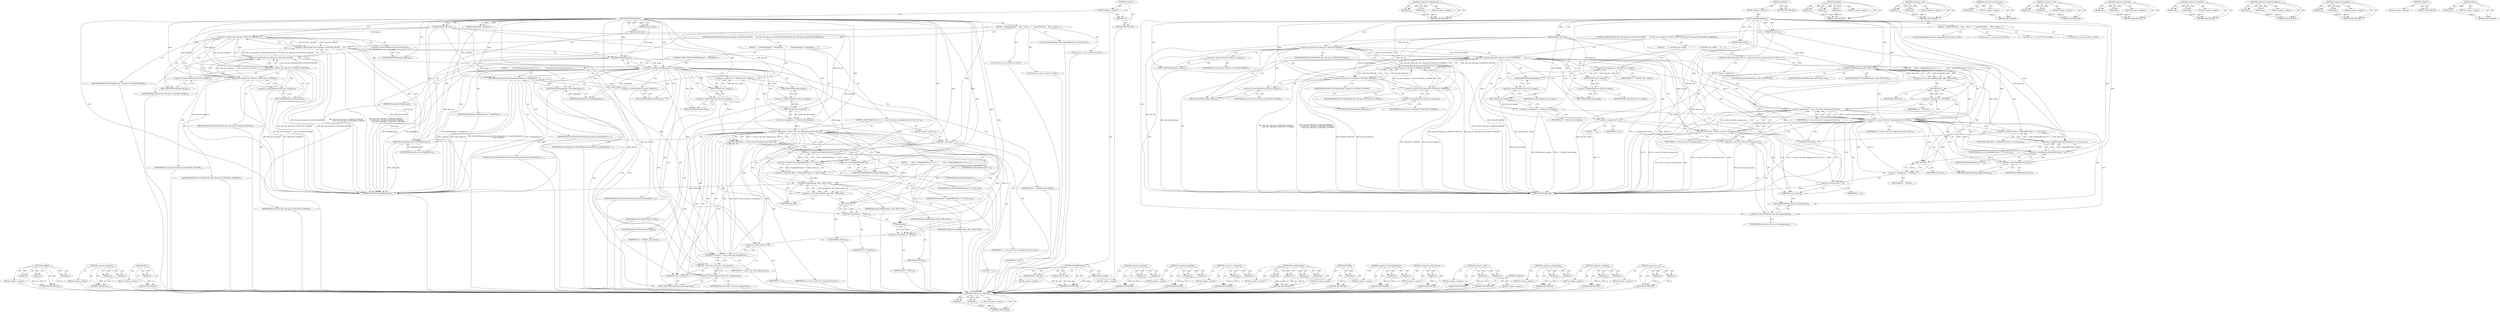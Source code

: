 digraph "&lt;operator&gt;.cast" {
vulnerable_137 [label=<(METHOD,&lt;operator&gt;.assignment)>];
vulnerable_138 [label=<(PARAM,p1)>];
vulnerable_139 [label=<(PARAM,p2)>];
vulnerable_140 [label=<(BLOCK,&lt;empty&gt;,&lt;empty&gt;)>];
vulnerable_141 [label=<(METHOD_RETURN,ANY)>];
vulnerable_160 [label=<(METHOD,&lt;operator&gt;.multiplication)>];
vulnerable_161 [label=<(PARAM,p1)>];
vulnerable_162 [label=<(PARAM,p2)>];
vulnerable_163 [label=<(BLOCK,&lt;empty&gt;,&lt;empty&gt;)>];
vulnerable_164 [label=<(METHOD_RETURN,ANY)>];
vulnerable_6 [label=<(METHOD,&lt;global&gt;)<SUB>1</SUB>>];
vulnerable_7 [label=<(BLOCK,&lt;empty&gt;,&lt;empty&gt;)<SUB>1</SUB>>];
vulnerable_8 [label=<(METHOD,SkipRGBMipmaps)<SUB>1</SUB>>];
vulnerable_9 [label=<(PARAM,Image *image)<SUB>1</SUB>>];
vulnerable_10 [label=<(PARAM,DDSInfo *dds_info)<SUB>1</SUB>>];
vulnerable_11 [label=<(PARAM,int pixel_size)<SUB>1</SUB>>];
vulnerable_12 [label=<(BLOCK,{
   MagickOffsetType
     offset;

  register ...,{
   MagickOffsetType
     offset;

  register ...)<SUB>2</SUB>>];
vulnerable_13 [label="<(LOCAL,MagickOffsetType offset: MagickOffsetType)<SUB>4</SUB>>"];
vulnerable_14 [label="<(LOCAL,ssize_t i: ssize_t)<SUB>7</SUB>>"];
vulnerable_15 [label="<(LOCAL,size_t h: size_t)<SUB>10</SUB>>"];
vulnerable_16 [label="<(LOCAL,size_t w: size_t)<SUB>11</SUB>>"];
vulnerable_17 [label=<(CONTROL_STRUCTURE,IF,if (dds_info-&gt;ddscaps1 &amp; DDSCAPS_MIPMAP
       &amp;&amp; (dds_info-&gt;ddscaps1 &amp; DDSCAPS_TEXTURE
| dds_info-&gt;ddscaps2 &amp; DDSCAPS2_CUBEMAP)))<SUB>16</SUB>>];
vulnerable_18 [label=<(&lt;operator&gt;.logicalAnd,dds_info-&gt;ddscaps1 &amp; DDSCAPS_MIPMAP
       &amp;&amp; (...)<SUB>16</SUB>>];
vulnerable_19 [label=<(&lt;operator&gt;.and,dds_info-&gt;ddscaps1 &amp; DDSCAPS_MIPMAP)<SUB>16</SUB>>];
vulnerable_20 [label=<(&lt;operator&gt;.indirectFieldAccess,dds_info-&gt;ddscaps1)<SUB>16</SUB>>];
vulnerable_21 [label=<(IDENTIFIER,dds_info,dds_info-&gt;ddscaps1 &amp; DDSCAPS_MIPMAP)<SUB>16</SUB>>];
vulnerable_22 [label=<(FIELD_IDENTIFIER,ddscaps1,ddscaps1)<SUB>16</SUB>>];
vulnerable_23 [label=<(IDENTIFIER,DDSCAPS_MIPMAP,dds_info-&gt;ddscaps1 &amp; DDSCAPS_MIPMAP)<SUB>16</SUB>>];
vulnerable_24 [label=<(&lt;operator&gt;.logicalOr,dds_info-&gt;ddscaps1 &amp; DDSCAPS_TEXTURE
          ...)<SUB>17</SUB>>];
vulnerable_25 [label=<(&lt;operator&gt;.and,dds_info-&gt;ddscaps1 &amp; DDSCAPS_TEXTURE)<SUB>17</SUB>>];
vulnerable_26 [label=<(&lt;operator&gt;.indirectFieldAccess,dds_info-&gt;ddscaps1)<SUB>17</SUB>>];
vulnerable_27 [label=<(IDENTIFIER,dds_info,dds_info-&gt;ddscaps1 &amp; DDSCAPS_TEXTURE)<SUB>17</SUB>>];
vulnerable_28 [label=<(FIELD_IDENTIFIER,ddscaps1,ddscaps1)<SUB>17</SUB>>];
vulnerable_29 [label=<(IDENTIFIER,DDSCAPS_TEXTURE,dds_info-&gt;ddscaps1 &amp; DDSCAPS_TEXTURE)<SUB>17</SUB>>];
vulnerable_30 [label=<(&lt;operator&gt;.and,dds_info-&gt;ddscaps2 &amp; DDSCAPS2_CUBEMAP)<SUB>18</SUB>>];
vulnerable_31 [label=<(&lt;operator&gt;.indirectFieldAccess,dds_info-&gt;ddscaps2)<SUB>18</SUB>>];
vulnerable_32 [label=<(IDENTIFIER,dds_info,dds_info-&gt;ddscaps2 &amp; DDSCAPS2_CUBEMAP)<SUB>18</SUB>>];
vulnerable_33 [label=<(FIELD_IDENTIFIER,ddscaps2,ddscaps2)<SUB>18</SUB>>];
vulnerable_34 [label=<(IDENTIFIER,DDSCAPS2_CUBEMAP,dds_info-&gt;ddscaps2 &amp; DDSCAPS2_CUBEMAP)<SUB>18</SUB>>];
vulnerable_35 [label=<(BLOCK,{
       w = DIV2(dds_info-&gt;width);
       h = ...,{
       w = DIV2(dds_info-&gt;width);
       h = ...)<SUB>19</SUB>>];
vulnerable_36 [label=<(&lt;operator&gt;.assignment,w = DIV2(dds_info-&gt;width))<SUB>20</SUB>>];
vulnerable_37 [label=<(IDENTIFIER,w,w = DIV2(dds_info-&gt;width))<SUB>20</SUB>>];
vulnerable_38 [label=<(DIV2,DIV2(dds_info-&gt;width))<SUB>20</SUB>>];
vulnerable_39 [label=<(&lt;operator&gt;.indirectFieldAccess,dds_info-&gt;width)<SUB>20</SUB>>];
vulnerable_40 [label=<(IDENTIFIER,dds_info,DIV2(dds_info-&gt;width))<SUB>20</SUB>>];
vulnerable_41 [label=<(FIELD_IDENTIFIER,width,width)<SUB>20</SUB>>];
vulnerable_42 [label=<(&lt;operator&gt;.assignment,h = DIV2(dds_info-&gt;height))<SUB>21</SUB>>];
vulnerable_43 [label=<(IDENTIFIER,h,h = DIV2(dds_info-&gt;height))<SUB>21</SUB>>];
vulnerable_44 [label=<(DIV2,DIV2(dds_info-&gt;height))<SUB>21</SUB>>];
vulnerable_45 [label=<(&lt;operator&gt;.indirectFieldAccess,dds_info-&gt;height)<SUB>21</SUB>>];
vulnerable_46 [label=<(IDENTIFIER,dds_info,DIV2(dds_info-&gt;height))<SUB>21</SUB>>];
vulnerable_47 [label=<(FIELD_IDENTIFIER,height,height)<SUB>21</SUB>>];
vulnerable_48 [label=<(CONTROL_STRUCTURE,FOR,for (i=1;(i &lt; (ssize_t) dds_info-&gt;mipmapcount) &amp;&amp; w &amp;&amp; h;i++))<SUB>26</SUB>>];
vulnerable_49 [label=<(BLOCK,&lt;empty&gt;,&lt;empty&gt;)<SUB>26</SUB>>];
vulnerable_50 [label=<(&lt;operator&gt;.assignment,i=1)<SUB>26</SUB>>];
vulnerable_51 [label=<(IDENTIFIER,i,i=1)<SUB>26</SUB>>];
vulnerable_52 [label=<(LITERAL,1,i=1)<SUB>26</SUB>>];
vulnerable_53 [label=<(&lt;operator&gt;.logicalAnd,(i &lt; (ssize_t) dds_info-&gt;mipmapcount) &amp;&amp; w &amp;&amp; h)<SUB>26</SUB>>];
vulnerable_54 [label=<(&lt;operator&gt;.logicalAnd,(i &lt; (ssize_t) dds_info-&gt;mipmapcount) &amp;&amp; w)<SUB>26</SUB>>];
vulnerable_55 [label=<(&lt;operator&gt;.lessThan,i &lt; (ssize_t) dds_info-&gt;mipmapcount)<SUB>26</SUB>>];
vulnerable_56 [label=<(IDENTIFIER,i,i &lt; (ssize_t) dds_info-&gt;mipmapcount)<SUB>26</SUB>>];
vulnerable_57 [label=<(&lt;operator&gt;.cast,(ssize_t) dds_info-&gt;mipmapcount)<SUB>26</SUB>>];
vulnerable_58 [label=<(UNKNOWN,ssize_t,ssize_t)<SUB>26</SUB>>];
vulnerable_59 [label=<(&lt;operator&gt;.indirectFieldAccess,dds_info-&gt;mipmapcount)<SUB>26</SUB>>];
vulnerable_60 [label=<(IDENTIFIER,dds_info,(ssize_t) dds_info-&gt;mipmapcount)<SUB>26</SUB>>];
vulnerable_61 [label=<(FIELD_IDENTIFIER,mipmapcount,mipmapcount)<SUB>26</SUB>>];
vulnerable_62 [label=<(IDENTIFIER,w,(i &lt; (ssize_t) dds_info-&gt;mipmapcount) &amp;&amp; w)<SUB>26</SUB>>];
vulnerable_63 [label=<(IDENTIFIER,h,(i &lt; (ssize_t) dds_info-&gt;mipmapcount) &amp;&amp; w &amp;&amp; h)<SUB>26</SUB>>];
vulnerable_64 [label=<(&lt;operator&gt;.postIncrement,i++)<SUB>26</SUB>>];
vulnerable_65 [label=<(IDENTIFIER,i,i++)<SUB>26</SUB>>];
vulnerable_66 [label=<(BLOCK,{
        offset = (MagickOffsetType) w * h * p...,{
        offset = (MagickOffsetType) w * h * p...)<SUB>27</SUB>>];
vulnerable_67 [label=<(&lt;operator&gt;.assignment,offset = (MagickOffsetType) w * h * pixel_size)<SUB>28</SUB>>];
vulnerable_68 [label=<(IDENTIFIER,offset,offset = (MagickOffsetType) w * h * pixel_size)<SUB>28</SUB>>];
vulnerable_69 [label=<(&lt;operator&gt;.multiplication,(MagickOffsetType) w * h * pixel_size)<SUB>28</SUB>>];
vulnerable_70 [label=<(&lt;operator&gt;.multiplication,(MagickOffsetType) w * h)<SUB>28</SUB>>];
vulnerable_71 [label=<(&lt;operator&gt;.cast,(MagickOffsetType) w)<SUB>28</SUB>>];
vulnerable_72 [label=<(UNKNOWN,MagickOffsetType,MagickOffsetType)<SUB>28</SUB>>];
vulnerable_73 [label=<(IDENTIFIER,w,(MagickOffsetType) w)<SUB>28</SUB>>];
vulnerable_74 [label=<(IDENTIFIER,h,(MagickOffsetType) w * h)<SUB>28</SUB>>];
vulnerable_75 [label=<(IDENTIFIER,pixel_size,(MagickOffsetType) w * h * pixel_size)<SUB>28</SUB>>];
vulnerable_76 [label=<(&lt;operator&gt;.cast,(void) SeekBlob(image, offset, SEEK_CUR))<SUB>29</SUB>>];
vulnerable_77 [label=<(UNKNOWN,void,void)<SUB>29</SUB>>];
vulnerable_78 [label=<(SeekBlob,SeekBlob(image, offset, SEEK_CUR))<SUB>29</SUB>>];
vulnerable_79 [label=<(IDENTIFIER,image,SeekBlob(image, offset, SEEK_CUR))<SUB>29</SUB>>];
vulnerable_80 [label=<(IDENTIFIER,offset,SeekBlob(image, offset, SEEK_CUR))<SUB>29</SUB>>];
vulnerable_81 [label=<(IDENTIFIER,SEEK_CUR,SeekBlob(image, offset, SEEK_CUR))<SUB>29</SUB>>];
vulnerable_82 [label=<(&lt;operator&gt;.assignment,w = DIV2(w))<SUB>31</SUB>>];
vulnerable_83 [label=<(IDENTIFIER,w,w = DIV2(w))<SUB>31</SUB>>];
vulnerable_84 [label=<(DIV2,DIV2(w))<SUB>31</SUB>>];
vulnerable_85 [label=<(IDENTIFIER,w,DIV2(w))<SUB>31</SUB>>];
vulnerable_86 [label=<(&lt;operator&gt;.assignment,h = DIV2(h))<SUB>32</SUB>>];
vulnerable_87 [label=<(IDENTIFIER,h,h = DIV2(h))<SUB>32</SUB>>];
vulnerable_88 [label=<(DIV2,DIV2(h))<SUB>32</SUB>>];
vulnerable_89 [label=<(IDENTIFIER,h,DIV2(h))<SUB>32</SUB>>];
vulnerable_90 [label=<(METHOD_RETURN,void)<SUB>1</SUB>>];
vulnerable_92 [label=<(METHOD_RETURN,ANY)<SUB>1</SUB>>];
vulnerable_165 [label=<(METHOD,SeekBlob)>];
vulnerable_166 [label=<(PARAM,p1)>];
vulnerable_167 [label=<(PARAM,p2)>];
vulnerable_168 [label=<(PARAM,p3)>];
vulnerable_169 [label=<(BLOCK,&lt;empty&gt;,&lt;empty&gt;)>];
vulnerable_170 [label=<(METHOD_RETURN,ANY)>];
vulnerable_122 [label=<(METHOD,&lt;operator&gt;.and)>];
vulnerable_123 [label=<(PARAM,p1)>];
vulnerable_124 [label=<(PARAM,p2)>];
vulnerable_125 [label=<(BLOCK,&lt;empty&gt;,&lt;empty&gt;)>];
vulnerable_126 [label=<(METHOD_RETURN,ANY)>];
vulnerable_156 [label=<(METHOD,&lt;operator&gt;.postIncrement)>];
vulnerable_157 [label=<(PARAM,p1)>];
vulnerable_158 [label=<(BLOCK,&lt;empty&gt;,&lt;empty&gt;)>];
vulnerable_159 [label=<(METHOD_RETURN,ANY)>];
vulnerable_151 [label=<(METHOD,&lt;operator&gt;.cast)>];
vulnerable_152 [label=<(PARAM,p1)>];
vulnerable_153 [label=<(PARAM,p2)>];
vulnerable_154 [label=<(BLOCK,&lt;empty&gt;,&lt;empty&gt;)>];
vulnerable_155 [label=<(METHOD_RETURN,ANY)>];
vulnerable_146 [label=<(METHOD,&lt;operator&gt;.lessThan)>];
vulnerable_147 [label=<(PARAM,p1)>];
vulnerable_148 [label=<(PARAM,p2)>];
vulnerable_149 [label=<(BLOCK,&lt;empty&gt;,&lt;empty&gt;)>];
vulnerable_150 [label=<(METHOD_RETURN,ANY)>];
vulnerable_132 [label=<(METHOD,&lt;operator&gt;.logicalOr)>];
vulnerable_133 [label=<(PARAM,p1)>];
vulnerable_134 [label=<(PARAM,p2)>];
vulnerable_135 [label=<(BLOCK,&lt;empty&gt;,&lt;empty&gt;)>];
vulnerable_136 [label=<(METHOD_RETURN,ANY)>];
vulnerable_127 [label=<(METHOD,&lt;operator&gt;.indirectFieldAccess)>];
vulnerable_128 [label=<(PARAM,p1)>];
vulnerable_129 [label=<(PARAM,p2)>];
vulnerable_130 [label=<(BLOCK,&lt;empty&gt;,&lt;empty&gt;)>];
vulnerable_131 [label=<(METHOD_RETURN,ANY)>];
vulnerable_117 [label=<(METHOD,&lt;operator&gt;.logicalAnd)>];
vulnerable_118 [label=<(PARAM,p1)>];
vulnerable_119 [label=<(PARAM,p2)>];
vulnerable_120 [label=<(BLOCK,&lt;empty&gt;,&lt;empty&gt;)>];
vulnerable_121 [label=<(METHOD_RETURN,ANY)>];
vulnerable_111 [label=<(METHOD,&lt;global&gt;)<SUB>1</SUB>>];
vulnerable_112 [label=<(BLOCK,&lt;empty&gt;,&lt;empty&gt;)>];
vulnerable_113 [label=<(METHOD_RETURN,ANY)>];
vulnerable_142 [label=<(METHOD,DIV2)>];
vulnerable_143 [label=<(PARAM,p1)>];
vulnerable_144 [label=<(BLOCK,&lt;empty&gt;,&lt;empty&gt;)>];
vulnerable_145 [label=<(METHOD_RETURN,ANY)>];
fixed_213 [label=<(METHOD,SeekBlob)>];
fixed_214 [label=<(PARAM,p1)>];
fixed_215 [label=<(PARAM,p2)>];
fixed_216 [label=<(PARAM,p3)>];
fixed_217 [label=<(BLOCK,&lt;empty&gt;,&lt;empty&gt;)>];
fixed_218 [label=<(METHOD_RETURN,ANY)>];
fixed_164 [label=<(METHOD,&lt;operator&gt;.logicalOr)>];
fixed_165 [label=<(PARAM,p1)>];
fixed_166 [label=<(PARAM,p2)>];
fixed_167 [label=<(BLOCK,&lt;empty&gt;,&lt;empty&gt;)>];
fixed_168 [label=<(METHOD_RETURN,ANY)>];
fixed_190 [label=<(METHOD,DIV2)>];
fixed_191 [label=<(PARAM,p1)>];
fixed_192 [label=<(BLOCK,&lt;empty&gt;,&lt;empty&gt;)>];
fixed_193 [label=<(METHOD_RETURN,ANY)>];
fixed_6 [label=<(METHOD,&lt;global&gt;)<SUB>1</SUB>>];
fixed_7 [label=<(BLOCK,&lt;empty&gt;,&lt;empty&gt;)<SUB>1</SUB>>];
fixed_8 [label=<(METHOD,SkipRGBMipmaps)<SUB>1</SUB>>];
fixed_9 [label=<(PARAM,Image *image)<SUB>1</SUB>>];
fixed_10 [label=<(PARAM,DDSInfo *dds_info)<SUB>1</SUB>>];
fixed_11 [label=<(PARAM,int pixel_size)<SUB>1</SUB>>];
fixed_12 [label=<(BLOCK,&lt;empty&gt;,&lt;empty&gt;)>];
fixed_13 [label=<(METHOD_RETURN,void)<SUB>1</SUB>>];
fixed_15 [label=<(UNKNOWN,),))<SUB>1</SUB>>];
fixed_16 [label=<(METHOD,SkipRGBMipmaps)<SUB>2</SUB>>];
fixed_17 [label=<(PARAM,Image *image)<SUB>2</SUB>>];
fixed_18 [label=<(PARAM,DDSInfo *dds_info)<SUB>2</SUB>>];
fixed_19 [label=<(PARAM,int pixel_size)<SUB>3</SUB>>];
fixed_20 [label=<(PARAM,ExceptionInfo *exception)<SUB>3</SUB>>];
fixed_21 [label=<(BLOCK,{
   MagickOffsetType
     offset;

  register ...,{
   MagickOffsetType
     offset;

  register ...)<SUB>4</SUB>>];
fixed_22 [label="<(LOCAL,MagickOffsetType offset: MagickOffsetType)<SUB>6</SUB>>"];
fixed_23 [label="<(LOCAL,ssize_t i: ssize_t)<SUB>9</SUB>>"];
fixed_24 [label="<(LOCAL,size_t h: size_t)<SUB>12</SUB>>"];
fixed_25 [label="<(LOCAL,size_t w: size_t)<SUB>13</SUB>>"];
fixed_26 [label=<(CONTROL_STRUCTURE,IF,if (dds_info-&gt;ddscaps1 &amp; DDSCAPS_MIPMAP
       &amp;&amp; (dds_info-&gt;ddscaps1 &amp; DDSCAPS_TEXTURE
| dds_info-&gt;ddscaps2 &amp; DDSCAPS2_CUBEMAP)))<SUB>18</SUB>>];
fixed_27 [label=<(&lt;operator&gt;.logicalAnd,dds_info-&gt;ddscaps1 &amp; DDSCAPS_MIPMAP
       &amp;&amp; (...)<SUB>18</SUB>>];
fixed_28 [label=<(&lt;operator&gt;.and,dds_info-&gt;ddscaps1 &amp; DDSCAPS_MIPMAP)<SUB>18</SUB>>];
fixed_29 [label=<(&lt;operator&gt;.indirectFieldAccess,dds_info-&gt;ddscaps1)<SUB>18</SUB>>];
fixed_30 [label=<(IDENTIFIER,dds_info,dds_info-&gt;ddscaps1 &amp; DDSCAPS_MIPMAP)<SUB>18</SUB>>];
fixed_31 [label=<(FIELD_IDENTIFIER,ddscaps1,ddscaps1)<SUB>18</SUB>>];
fixed_32 [label=<(IDENTIFIER,DDSCAPS_MIPMAP,dds_info-&gt;ddscaps1 &amp; DDSCAPS_MIPMAP)<SUB>18</SUB>>];
fixed_33 [label=<(&lt;operator&gt;.logicalOr,dds_info-&gt;ddscaps1 &amp; DDSCAPS_TEXTURE
          ...)<SUB>19</SUB>>];
fixed_34 [label=<(&lt;operator&gt;.and,dds_info-&gt;ddscaps1 &amp; DDSCAPS_TEXTURE)<SUB>19</SUB>>];
fixed_35 [label=<(&lt;operator&gt;.indirectFieldAccess,dds_info-&gt;ddscaps1)<SUB>19</SUB>>];
fixed_36 [label=<(IDENTIFIER,dds_info,dds_info-&gt;ddscaps1 &amp; DDSCAPS_TEXTURE)<SUB>19</SUB>>];
fixed_37 [label=<(FIELD_IDENTIFIER,ddscaps1,ddscaps1)<SUB>19</SUB>>];
fixed_38 [label=<(IDENTIFIER,DDSCAPS_TEXTURE,dds_info-&gt;ddscaps1 &amp; DDSCAPS_TEXTURE)<SUB>19</SUB>>];
fixed_39 [label=<(&lt;operator&gt;.and,dds_info-&gt;ddscaps2 &amp; DDSCAPS2_CUBEMAP)<SUB>20</SUB>>];
fixed_40 [label=<(&lt;operator&gt;.indirectFieldAccess,dds_info-&gt;ddscaps2)<SUB>20</SUB>>];
fixed_41 [label=<(IDENTIFIER,dds_info,dds_info-&gt;ddscaps2 &amp; DDSCAPS2_CUBEMAP)<SUB>20</SUB>>];
fixed_42 [label=<(FIELD_IDENTIFIER,ddscaps2,ddscaps2)<SUB>20</SUB>>];
fixed_43 [label=<(IDENTIFIER,DDSCAPS2_CUBEMAP,dds_info-&gt;ddscaps2 &amp; DDSCAPS2_CUBEMAP)<SUB>20</SUB>>];
fixed_44 [label=<(BLOCK,{
      if (EOFBlob(image) != MagickFalse)
    ...,{
      if (EOFBlob(image) != MagickFalse)
    ...)<SUB>21</SUB>>];
fixed_45 [label=<(CONTROL_STRUCTURE,IF,if (EOFBlob(image) != MagickFalse))<SUB>22</SUB>>];
fixed_46 [label=<(&lt;operator&gt;.notEquals,EOFBlob(image) != MagickFalse)<SUB>22</SUB>>];
fixed_47 [label=<(EOFBlob,EOFBlob(image))<SUB>22</SUB>>];
fixed_48 [label=<(IDENTIFIER,image,EOFBlob(image))<SUB>22</SUB>>];
fixed_49 [label=<(IDENTIFIER,MagickFalse,EOFBlob(image) != MagickFalse)<SUB>22</SUB>>];
fixed_50 [label=<(BLOCK,{
          ThrowFileException(exception,Corrup...,{
          ThrowFileException(exception,Corrup...)<SUB>23</SUB>>];
fixed_51 [label=<(ThrowFileException,ThrowFileException(exception,CorruptImageError,...)<SUB>24</SUB>>];
fixed_52 [label=<(IDENTIFIER,exception,ThrowFileException(exception,CorruptImageError,...)<SUB>24</SUB>>];
fixed_53 [label=<(IDENTIFIER,CorruptImageError,ThrowFileException(exception,CorruptImageError,...)<SUB>24</SUB>>];
fixed_54 [label=<(LITERAL,&quot;UnexpectedEndOfFile&quot;,ThrowFileException(exception,CorruptImageError,...)<SUB>24</SUB>>];
fixed_55 [label=<(&lt;operator&gt;.indirectFieldAccess,image-&gt;filename)<SUB>25</SUB>>];
fixed_56 [label=<(IDENTIFIER,image,ThrowFileException(exception,CorruptImageError,...)<SUB>25</SUB>>];
fixed_57 [label=<(FIELD_IDENTIFIER,filename,filename)<SUB>25</SUB>>];
fixed_58 [label=<(RETURN,return(MagickFalse);,return(MagickFalse);)<SUB>26</SUB>>];
fixed_59 [label=<(IDENTIFIER,MagickFalse,return(MagickFalse);)<SUB>26</SUB>>];
fixed_60 [label=<(&lt;operator&gt;.assignment,w = DIV2(dds_info-&gt;width))<SUB>28</SUB>>];
fixed_61 [label=<(IDENTIFIER,w,w = DIV2(dds_info-&gt;width))<SUB>28</SUB>>];
fixed_62 [label=<(DIV2,DIV2(dds_info-&gt;width))<SUB>28</SUB>>];
fixed_63 [label=<(&lt;operator&gt;.indirectFieldAccess,dds_info-&gt;width)<SUB>28</SUB>>];
fixed_64 [label=<(IDENTIFIER,dds_info,DIV2(dds_info-&gt;width))<SUB>28</SUB>>];
fixed_65 [label=<(FIELD_IDENTIFIER,width,width)<SUB>28</SUB>>];
fixed_66 [label=<(&lt;operator&gt;.assignment,h = DIV2(dds_info-&gt;height))<SUB>29</SUB>>];
fixed_67 [label=<(IDENTIFIER,h,h = DIV2(dds_info-&gt;height))<SUB>29</SUB>>];
fixed_68 [label=<(DIV2,DIV2(dds_info-&gt;height))<SUB>29</SUB>>];
fixed_69 [label=<(&lt;operator&gt;.indirectFieldAccess,dds_info-&gt;height)<SUB>29</SUB>>];
fixed_70 [label=<(IDENTIFIER,dds_info,DIV2(dds_info-&gt;height))<SUB>29</SUB>>];
fixed_71 [label=<(FIELD_IDENTIFIER,height,height)<SUB>29</SUB>>];
fixed_72 [label=<(CONTROL_STRUCTURE,FOR,for (i=1;(i &lt; (ssize_t) dds_info-&gt;mipmapcount) &amp;&amp; w &amp;&amp; h;i++))<SUB>34</SUB>>];
fixed_73 [label=<(BLOCK,&lt;empty&gt;,&lt;empty&gt;)<SUB>34</SUB>>];
fixed_74 [label=<(&lt;operator&gt;.assignment,i=1)<SUB>34</SUB>>];
fixed_75 [label=<(IDENTIFIER,i,i=1)<SUB>34</SUB>>];
fixed_76 [label=<(LITERAL,1,i=1)<SUB>34</SUB>>];
fixed_77 [label=<(&lt;operator&gt;.logicalAnd,(i &lt; (ssize_t) dds_info-&gt;mipmapcount) &amp;&amp; w &amp;&amp; h)<SUB>34</SUB>>];
fixed_78 [label=<(&lt;operator&gt;.logicalAnd,(i &lt; (ssize_t) dds_info-&gt;mipmapcount) &amp;&amp; w)<SUB>34</SUB>>];
fixed_79 [label=<(&lt;operator&gt;.lessThan,i &lt; (ssize_t) dds_info-&gt;mipmapcount)<SUB>34</SUB>>];
fixed_80 [label=<(IDENTIFIER,i,i &lt; (ssize_t) dds_info-&gt;mipmapcount)<SUB>34</SUB>>];
fixed_81 [label=<(&lt;operator&gt;.cast,(ssize_t) dds_info-&gt;mipmapcount)<SUB>34</SUB>>];
fixed_82 [label=<(UNKNOWN,ssize_t,ssize_t)<SUB>34</SUB>>];
fixed_83 [label=<(&lt;operator&gt;.indirectFieldAccess,dds_info-&gt;mipmapcount)<SUB>34</SUB>>];
fixed_84 [label=<(IDENTIFIER,dds_info,(ssize_t) dds_info-&gt;mipmapcount)<SUB>34</SUB>>];
fixed_85 [label=<(FIELD_IDENTIFIER,mipmapcount,mipmapcount)<SUB>34</SUB>>];
fixed_86 [label=<(IDENTIFIER,w,(i &lt; (ssize_t) dds_info-&gt;mipmapcount) &amp;&amp; w)<SUB>34</SUB>>];
fixed_87 [label=<(IDENTIFIER,h,(i &lt; (ssize_t) dds_info-&gt;mipmapcount) &amp;&amp; w &amp;&amp; h)<SUB>34</SUB>>];
fixed_88 [label=<(&lt;operator&gt;.postIncrement,i++)<SUB>34</SUB>>];
fixed_89 [label=<(IDENTIFIER,i,i++)<SUB>34</SUB>>];
fixed_90 [label=<(BLOCK,{
        offset = (MagickOffsetType) w * h * p...,{
        offset = (MagickOffsetType) w * h * p...)<SUB>35</SUB>>];
fixed_91 [label=<(&lt;operator&gt;.assignment,offset = (MagickOffsetType) w * h * pixel_size)<SUB>36</SUB>>];
fixed_92 [label=<(IDENTIFIER,offset,offset = (MagickOffsetType) w * h * pixel_size)<SUB>36</SUB>>];
fixed_93 [label=<(&lt;operator&gt;.multiplication,(MagickOffsetType) w * h * pixel_size)<SUB>36</SUB>>];
fixed_94 [label=<(&lt;operator&gt;.multiplication,(MagickOffsetType) w * h)<SUB>36</SUB>>];
fixed_95 [label=<(&lt;operator&gt;.cast,(MagickOffsetType) w)<SUB>36</SUB>>];
fixed_96 [label=<(UNKNOWN,MagickOffsetType,MagickOffsetType)<SUB>36</SUB>>];
fixed_97 [label=<(IDENTIFIER,w,(MagickOffsetType) w)<SUB>36</SUB>>];
fixed_98 [label=<(IDENTIFIER,h,(MagickOffsetType) w * h)<SUB>36</SUB>>];
fixed_99 [label=<(IDENTIFIER,pixel_size,(MagickOffsetType) w * h * pixel_size)<SUB>36</SUB>>];
fixed_100 [label=<(&lt;operator&gt;.cast,(void) SeekBlob(image, offset, SEEK_CUR))<SUB>37</SUB>>];
fixed_101 [label=<(UNKNOWN,void,void)<SUB>37</SUB>>];
fixed_102 [label=<(SeekBlob,SeekBlob(image, offset, SEEK_CUR))<SUB>37</SUB>>];
fixed_103 [label=<(IDENTIFIER,image,SeekBlob(image, offset, SEEK_CUR))<SUB>37</SUB>>];
fixed_104 [label=<(IDENTIFIER,offset,SeekBlob(image, offset, SEEK_CUR))<SUB>37</SUB>>];
fixed_105 [label=<(IDENTIFIER,SEEK_CUR,SeekBlob(image, offset, SEEK_CUR))<SUB>37</SUB>>];
fixed_106 [label=<(&lt;operator&gt;.assignment,w = DIV2(w))<SUB>39</SUB>>];
fixed_107 [label=<(IDENTIFIER,w,w = DIV2(w))<SUB>39</SUB>>];
fixed_108 [label=<(DIV2,DIV2(w))<SUB>39</SUB>>];
fixed_109 [label=<(IDENTIFIER,w,DIV2(w))<SUB>39</SUB>>];
fixed_110 [label=<(&lt;operator&gt;.assignment,h = DIV2(h))<SUB>40</SUB>>];
fixed_111 [label=<(IDENTIFIER,h,h = DIV2(h))<SUB>40</SUB>>];
fixed_112 [label=<(DIV2,DIV2(h))<SUB>40</SUB>>];
fixed_113 [label=<(IDENTIFIER,h,DIV2(h))<SUB>40</SUB>>];
fixed_114 [label=<(RETURN,return(MagickTrue);,return(MagickTrue);)<SUB>43</SUB>>];
fixed_115 [label=<(IDENTIFIER,MagickTrue,return(MagickTrue);)<SUB>43</SUB>>];
fixed_116 [label=<(METHOD_RETURN,MagickBooleanType)<SUB>2</SUB>>];
fixed_118 [label=<(METHOD_RETURN,ANY)<SUB>1</SUB>>];
fixed_194 [label=<(METHOD,&lt;operator&gt;.lessThan)>];
fixed_195 [label=<(PARAM,p1)>];
fixed_196 [label=<(PARAM,p2)>];
fixed_197 [label=<(BLOCK,&lt;empty&gt;,&lt;empty&gt;)>];
fixed_198 [label=<(METHOD_RETURN,ANY)>];
fixed_149 [label=<(METHOD,&lt;operator&gt;.logicalAnd)>];
fixed_150 [label=<(PARAM,p1)>];
fixed_151 [label=<(PARAM,p2)>];
fixed_152 [label=<(BLOCK,&lt;empty&gt;,&lt;empty&gt;)>];
fixed_153 [label=<(METHOD_RETURN,ANY)>];
fixed_185 [label=<(METHOD,&lt;operator&gt;.assignment)>];
fixed_186 [label=<(PARAM,p1)>];
fixed_187 [label=<(PARAM,p2)>];
fixed_188 [label=<(BLOCK,&lt;empty&gt;,&lt;empty&gt;)>];
fixed_189 [label=<(METHOD_RETURN,ANY)>];
fixed_178 [label=<(METHOD,ThrowFileException)>];
fixed_179 [label=<(PARAM,p1)>];
fixed_180 [label=<(PARAM,p2)>];
fixed_181 [label=<(PARAM,p3)>];
fixed_182 [label=<(PARAM,p4)>];
fixed_183 [label=<(BLOCK,&lt;empty&gt;,&lt;empty&gt;)>];
fixed_184 [label=<(METHOD_RETURN,ANY)>];
fixed_174 [label=<(METHOD,EOFBlob)>];
fixed_175 [label=<(PARAM,p1)>];
fixed_176 [label=<(BLOCK,&lt;empty&gt;,&lt;empty&gt;)>];
fixed_177 [label=<(METHOD_RETURN,ANY)>];
fixed_159 [label=<(METHOD,&lt;operator&gt;.indirectFieldAccess)>];
fixed_160 [label=<(PARAM,p1)>];
fixed_161 [label=<(PARAM,p2)>];
fixed_162 [label=<(BLOCK,&lt;empty&gt;,&lt;empty&gt;)>];
fixed_163 [label=<(METHOD_RETURN,ANY)>];
fixed_204 [label=<(METHOD,&lt;operator&gt;.postIncrement)>];
fixed_205 [label=<(PARAM,p1)>];
fixed_206 [label=<(BLOCK,&lt;empty&gt;,&lt;empty&gt;)>];
fixed_207 [label=<(METHOD_RETURN,ANY)>];
fixed_154 [label=<(METHOD,&lt;operator&gt;.and)>];
fixed_155 [label=<(PARAM,p1)>];
fixed_156 [label=<(PARAM,p2)>];
fixed_157 [label=<(BLOCK,&lt;empty&gt;,&lt;empty&gt;)>];
fixed_158 [label=<(METHOD_RETURN,ANY)>];
fixed_143 [label=<(METHOD,&lt;global&gt;)<SUB>1</SUB>>];
fixed_144 [label=<(BLOCK,&lt;empty&gt;,&lt;empty&gt;)>];
fixed_145 [label=<(METHOD_RETURN,ANY)>];
fixed_208 [label=<(METHOD,&lt;operator&gt;.multiplication)>];
fixed_209 [label=<(PARAM,p1)>];
fixed_210 [label=<(PARAM,p2)>];
fixed_211 [label=<(BLOCK,&lt;empty&gt;,&lt;empty&gt;)>];
fixed_212 [label=<(METHOD_RETURN,ANY)>];
fixed_169 [label=<(METHOD,&lt;operator&gt;.notEquals)>];
fixed_170 [label=<(PARAM,p1)>];
fixed_171 [label=<(PARAM,p2)>];
fixed_172 [label=<(BLOCK,&lt;empty&gt;,&lt;empty&gt;)>];
fixed_173 [label=<(METHOD_RETURN,ANY)>];
fixed_199 [label=<(METHOD,&lt;operator&gt;.cast)>];
fixed_200 [label=<(PARAM,p1)>];
fixed_201 [label=<(PARAM,p2)>];
fixed_202 [label=<(BLOCK,&lt;empty&gt;,&lt;empty&gt;)>];
fixed_203 [label=<(METHOD_RETURN,ANY)>];
vulnerable_137 -> vulnerable_138  [key=0, label="AST: "];
vulnerable_137 -> vulnerable_138  [key=1, label="DDG: "];
vulnerable_137 -> vulnerable_140  [key=0, label="AST: "];
vulnerable_137 -> vulnerable_139  [key=0, label="AST: "];
vulnerable_137 -> vulnerable_139  [key=1, label="DDG: "];
vulnerable_137 -> vulnerable_141  [key=0, label="AST: "];
vulnerable_137 -> vulnerable_141  [key=1, label="CFG: "];
vulnerable_138 -> vulnerable_141  [key=0, label="DDG: p1"];
vulnerable_139 -> vulnerable_141  [key=0, label="DDG: p2"];
vulnerable_160 -> vulnerable_161  [key=0, label="AST: "];
vulnerable_160 -> vulnerable_161  [key=1, label="DDG: "];
vulnerable_160 -> vulnerable_163  [key=0, label="AST: "];
vulnerable_160 -> vulnerable_162  [key=0, label="AST: "];
vulnerable_160 -> vulnerable_162  [key=1, label="DDG: "];
vulnerable_160 -> vulnerable_164  [key=0, label="AST: "];
vulnerable_160 -> vulnerable_164  [key=1, label="CFG: "];
vulnerable_161 -> vulnerable_164  [key=0, label="DDG: p1"];
vulnerable_162 -> vulnerable_164  [key=0, label="DDG: p2"];
vulnerable_6 -> vulnerable_7  [key=0, label="AST: "];
vulnerable_6 -> vulnerable_92  [key=0, label="AST: "];
vulnerable_6 -> vulnerable_92  [key=1, label="CFG: "];
vulnerable_7 -> vulnerable_8  [key=0, label="AST: "];
vulnerable_8 -> vulnerable_9  [key=0, label="AST: "];
vulnerable_8 -> vulnerable_9  [key=1, label="DDG: "];
vulnerable_8 -> vulnerable_10  [key=0, label="AST: "];
vulnerable_8 -> vulnerable_10  [key=1, label="DDG: "];
vulnerable_8 -> vulnerable_11  [key=0, label="AST: "];
vulnerable_8 -> vulnerable_11  [key=1, label="DDG: "];
vulnerable_8 -> vulnerable_12  [key=0, label="AST: "];
vulnerable_8 -> vulnerable_90  [key=0, label="AST: "];
vulnerable_8 -> vulnerable_22  [key=0, label="CFG: "];
vulnerable_8 -> vulnerable_19  [key=0, label="DDG: "];
vulnerable_8 -> vulnerable_25  [key=0, label="DDG: "];
vulnerable_8 -> vulnerable_30  [key=0, label="DDG: "];
vulnerable_8 -> vulnerable_50  [key=0, label="DDG: "];
vulnerable_8 -> vulnerable_53  [key=0, label="DDG: "];
vulnerable_8 -> vulnerable_64  [key=0, label="DDG: "];
vulnerable_8 -> vulnerable_54  [key=0, label="DDG: "];
vulnerable_8 -> vulnerable_55  [key=0, label="DDG: "];
vulnerable_8 -> vulnerable_69  [key=0, label="DDG: "];
vulnerable_8 -> vulnerable_78  [key=0, label="DDG: "];
vulnerable_8 -> vulnerable_84  [key=0, label="DDG: "];
vulnerable_8 -> vulnerable_88  [key=0, label="DDG: "];
vulnerable_8 -> vulnerable_70  [key=0, label="DDG: "];
vulnerable_8 -> vulnerable_71  [key=0, label="DDG: "];
vulnerable_9 -> vulnerable_90  [key=0, label="DDG: image"];
vulnerable_9 -> vulnerable_78  [key=0, label="DDG: image"];
vulnerable_10 -> vulnerable_90  [key=0, label="DDG: dds_info"];
vulnerable_10 -> vulnerable_19  [key=0, label="DDG: dds_info"];
vulnerable_10 -> vulnerable_25  [key=0, label="DDG: dds_info"];
vulnerable_10 -> vulnerable_30  [key=0, label="DDG: dds_info"];
vulnerable_10 -> vulnerable_38  [key=0, label="DDG: dds_info"];
vulnerable_10 -> vulnerable_44  [key=0, label="DDG: dds_info"];
vulnerable_10 -> vulnerable_55  [key=0, label="DDG: dds_info"];
vulnerable_10 -> vulnerable_57  [key=0, label="DDG: dds_info"];
vulnerable_11 -> vulnerable_90  [key=0, label="DDG: pixel_size"];
vulnerable_11 -> vulnerable_69  [key=0, label="DDG: pixel_size"];
vulnerable_12 -> vulnerable_13  [key=0, label="AST: "];
vulnerable_12 -> vulnerable_14  [key=0, label="AST: "];
vulnerable_12 -> vulnerable_15  [key=0, label="AST: "];
vulnerable_12 -> vulnerable_16  [key=0, label="AST: "];
vulnerable_12 -> vulnerable_17  [key=0, label="AST: "];
vulnerable_17 -> vulnerable_18  [key=0, label="AST: "];
vulnerable_17 -> vulnerable_35  [key=0, label="AST: "];
vulnerable_18 -> vulnerable_19  [key=0, label="AST: "];
vulnerable_18 -> vulnerable_24  [key=0, label="AST: "];
vulnerable_18 -> vulnerable_90  [key=0, label="CFG: "];
vulnerable_18 -> vulnerable_90  [key=1, label="DDG: dds_info-&gt;ddscaps1 &amp; DDSCAPS_MIPMAP"];
vulnerable_18 -> vulnerable_90  [key=2, label="DDG: dds_info-&gt;ddscaps1 &amp; DDSCAPS_TEXTURE
           || dds_info-&gt;ddscaps2 &amp; DDSCAPS2_CUBEMAP"];
vulnerable_18 -> vulnerable_90  [key=3, label="DDG: dds_info-&gt;ddscaps1 &amp; DDSCAPS_MIPMAP
       &amp;&amp; (dds_info-&gt;ddscaps1 &amp; DDSCAPS_TEXTURE
           || dds_info-&gt;ddscaps2 &amp; DDSCAPS2_CUBEMAP)"];
vulnerable_18 -> vulnerable_41  [key=0, label="CFG: "];
vulnerable_18 -> vulnerable_41  [key=1, label="CDG: "];
vulnerable_18 -> vulnerable_47  [key=0, label="CDG: "];
vulnerable_18 -> vulnerable_42  [key=0, label="CDG: "];
vulnerable_18 -> vulnerable_57  [key=0, label="CDG: "];
vulnerable_18 -> vulnerable_38  [key=0, label="CDG: "];
vulnerable_18 -> vulnerable_45  [key=0, label="CDG: "];
vulnerable_18 -> vulnerable_50  [key=0, label="CDG: "];
vulnerable_18 -> vulnerable_59  [key=0, label="CDG: "];
vulnerable_18 -> vulnerable_44  [key=0, label="CDG: "];
vulnerable_18 -> vulnerable_54  [key=0, label="CDG: "];
vulnerable_18 -> vulnerable_58  [key=0, label="CDG: "];
vulnerable_18 -> vulnerable_61  [key=0, label="CDG: "];
vulnerable_18 -> vulnerable_36  [key=0, label="CDG: "];
vulnerable_18 -> vulnerable_53  [key=0, label="CDG: "];
vulnerable_18 -> vulnerable_55  [key=0, label="CDG: "];
vulnerable_18 -> vulnerable_39  [key=0, label="CDG: "];
vulnerable_19 -> vulnerable_20  [key=0, label="AST: "];
vulnerable_19 -> vulnerable_23  [key=0, label="AST: "];
vulnerable_19 -> vulnerable_18  [key=0, label="CFG: "];
vulnerable_19 -> vulnerable_18  [key=1, label="DDG: dds_info-&gt;ddscaps1"];
vulnerable_19 -> vulnerable_18  [key=2, label="DDG: DDSCAPS_MIPMAP"];
vulnerable_19 -> vulnerable_28  [key=0, label="CFG: "];
vulnerable_19 -> vulnerable_28  [key=1, label="CDG: "];
vulnerable_19 -> vulnerable_90  [key=0, label="DDG: dds_info-&gt;ddscaps1"];
vulnerable_19 -> vulnerable_90  [key=1, label="DDG: DDSCAPS_MIPMAP"];
vulnerable_19 -> vulnerable_25  [key=0, label="DDG: dds_info-&gt;ddscaps1"];
vulnerable_19 -> vulnerable_25  [key=1, label="CDG: "];
vulnerable_19 -> vulnerable_26  [key=0, label="CDG: "];
vulnerable_19 -> vulnerable_24  [key=0, label="CDG: "];
vulnerable_20 -> vulnerable_21  [key=0, label="AST: "];
vulnerable_20 -> vulnerable_22  [key=0, label="AST: "];
vulnerable_20 -> vulnerable_19  [key=0, label="CFG: "];
vulnerable_22 -> vulnerable_20  [key=0, label="CFG: "];
vulnerable_24 -> vulnerable_25  [key=0, label="AST: "];
vulnerable_24 -> vulnerable_30  [key=0, label="AST: "];
vulnerable_24 -> vulnerable_18  [key=0, label="CFG: "];
vulnerable_24 -> vulnerable_18  [key=1, label="DDG: dds_info-&gt;ddscaps1 &amp; DDSCAPS_TEXTURE"];
vulnerable_24 -> vulnerable_18  [key=2, label="DDG: dds_info-&gt;ddscaps2 &amp; DDSCAPS2_CUBEMAP"];
vulnerable_24 -> vulnerable_90  [key=0, label="DDG: dds_info-&gt;ddscaps1 &amp; DDSCAPS_TEXTURE"];
vulnerable_24 -> vulnerable_90  [key=1, label="DDG: dds_info-&gt;ddscaps2 &amp; DDSCAPS2_CUBEMAP"];
vulnerable_25 -> vulnerable_26  [key=0, label="AST: "];
vulnerable_25 -> vulnerable_29  [key=0, label="AST: "];
vulnerable_25 -> vulnerable_24  [key=0, label="CFG: "];
vulnerable_25 -> vulnerable_24  [key=1, label="DDG: dds_info-&gt;ddscaps1"];
vulnerable_25 -> vulnerable_24  [key=2, label="DDG: DDSCAPS_TEXTURE"];
vulnerable_25 -> vulnerable_33  [key=0, label="CFG: "];
vulnerable_25 -> vulnerable_33  [key=1, label="CDG: "];
vulnerable_25 -> vulnerable_90  [key=0, label="DDG: dds_info-&gt;ddscaps1"];
vulnerable_25 -> vulnerable_90  [key=1, label="DDG: DDSCAPS_TEXTURE"];
vulnerable_25 -> vulnerable_30  [key=0, label="CDG: "];
vulnerable_25 -> vulnerable_31  [key=0, label="CDG: "];
vulnerable_26 -> vulnerable_27  [key=0, label="AST: "];
vulnerable_26 -> vulnerable_28  [key=0, label="AST: "];
vulnerable_26 -> vulnerable_25  [key=0, label="CFG: "];
vulnerable_28 -> vulnerable_26  [key=0, label="CFG: "];
vulnerable_30 -> vulnerable_31  [key=0, label="AST: "];
vulnerable_30 -> vulnerable_34  [key=0, label="AST: "];
vulnerable_30 -> vulnerable_24  [key=0, label="CFG: "];
vulnerable_30 -> vulnerable_24  [key=1, label="DDG: dds_info-&gt;ddscaps2"];
vulnerable_30 -> vulnerable_24  [key=2, label="DDG: DDSCAPS2_CUBEMAP"];
vulnerable_30 -> vulnerable_90  [key=0, label="DDG: dds_info-&gt;ddscaps2"];
vulnerable_30 -> vulnerable_90  [key=1, label="DDG: DDSCAPS2_CUBEMAP"];
vulnerable_31 -> vulnerable_32  [key=0, label="AST: "];
vulnerable_31 -> vulnerable_33  [key=0, label="AST: "];
vulnerable_31 -> vulnerable_30  [key=0, label="CFG: "];
vulnerable_33 -> vulnerable_31  [key=0, label="CFG: "];
vulnerable_35 -> vulnerable_36  [key=0, label="AST: "];
vulnerable_35 -> vulnerable_42  [key=0, label="AST: "];
vulnerable_35 -> vulnerable_48  [key=0, label="AST: "];
vulnerable_36 -> vulnerable_37  [key=0, label="AST: "];
vulnerable_36 -> vulnerable_38  [key=0, label="AST: "];
vulnerable_36 -> vulnerable_47  [key=0, label="CFG: "];
vulnerable_36 -> vulnerable_90  [key=0, label="DDG: DIV2(dds_info-&gt;width)"];
vulnerable_36 -> vulnerable_90  [key=1, label="DDG: w = DIV2(dds_info-&gt;width)"];
vulnerable_36 -> vulnerable_54  [key=0, label="DDG: w"];
vulnerable_38 -> vulnerable_39  [key=0, label="AST: "];
vulnerable_38 -> vulnerable_36  [key=0, label="CFG: "];
vulnerable_38 -> vulnerable_36  [key=1, label="DDG: dds_info-&gt;width"];
vulnerable_38 -> vulnerable_90  [key=0, label="DDG: dds_info-&gt;width"];
vulnerable_39 -> vulnerable_40  [key=0, label="AST: "];
vulnerable_39 -> vulnerable_41  [key=0, label="AST: "];
vulnerable_39 -> vulnerable_38  [key=0, label="CFG: "];
vulnerable_41 -> vulnerable_39  [key=0, label="CFG: "];
vulnerable_42 -> vulnerable_43  [key=0, label="AST: "];
vulnerable_42 -> vulnerable_44  [key=0, label="AST: "];
vulnerable_42 -> vulnerable_50  [key=0, label="CFG: "];
vulnerable_42 -> vulnerable_90  [key=0, label="DDG: DIV2(dds_info-&gt;height)"];
vulnerable_42 -> vulnerable_90  [key=1, label="DDG: h = DIV2(dds_info-&gt;height)"];
vulnerable_42 -> vulnerable_53  [key=0, label="DDG: h"];
vulnerable_44 -> vulnerable_45  [key=0, label="AST: "];
vulnerable_44 -> vulnerable_42  [key=0, label="CFG: "];
vulnerable_44 -> vulnerable_42  [key=1, label="DDG: dds_info-&gt;height"];
vulnerable_44 -> vulnerable_90  [key=0, label="DDG: dds_info-&gt;height"];
vulnerable_45 -> vulnerable_46  [key=0, label="AST: "];
vulnerable_45 -> vulnerable_47  [key=0, label="AST: "];
vulnerable_45 -> vulnerable_44  [key=0, label="CFG: "];
vulnerable_47 -> vulnerable_45  [key=0, label="CFG: "];
vulnerable_48 -> vulnerable_49  [key=0, label="AST: "];
vulnerable_48 -> vulnerable_53  [key=0, label="AST: "];
vulnerable_48 -> vulnerable_64  [key=0, label="AST: "];
vulnerable_48 -> vulnerable_66  [key=0, label="AST: "];
vulnerable_49 -> vulnerable_50  [key=0, label="AST: "];
vulnerable_50 -> vulnerable_51  [key=0, label="AST: "];
vulnerable_50 -> vulnerable_52  [key=0, label="AST: "];
vulnerable_50 -> vulnerable_58  [key=0, label="CFG: "];
vulnerable_50 -> vulnerable_90  [key=0, label="DDG: i=1"];
vulnerable_50 -> vulnerable_55  [key=0, label="DDG: i"];
vulnerable_53 -> vulnerable_54  [key=0, label="AST: "];
vulnerable_53 -> vulnerable_54  [key=1, label="CDG: "];
vulnerable_53 -> vulnerable_63  [key=0, label="AST: "];
vulnerable_53 -> vulnerable_90  [key=0, label="CFG: "];
vulnerable_53 -> vulnerable_90  [key=1, label="DDG: (i &lt; (ssize_t) dds_info-&gt;mipmapcount) &amp;&amp; w"];
vulnerable_53 -> vulnerable_90  [key=2, label="DDG: h"];
vulnerable_53 -> vulnerable_90  [key=3, label="DDG: (i &lt; (ssize_t) dds_info-&gt;mipmapcount) &amp;&amp; w &amp;&amp; h"];
vulnerable_53 -> vulnerable_72  [key=0, label="CFG: "];
vulnerable_53 -> vulnerable_72  [key=1, label="CDG: "];
vulnerable_53 -> vulnerable_70  [key=0, label="DDG: h"];
vulnerable_53 -> vulnerable_70  [key=1, label="CDG: "];
vulnerable_53 -> vulnerable_77  [key=0, label="CDG: "];
vulnerable_53 -> vulnerable_64  [key=0, label="CDG: "];
vulnerable_53 -> vulnerable_57  [key=0, label="CDG: "];
vulnerable_53 -> vulnerable_84  [key=0, label="CDG: "];
vulnerable_53 -> vulnerable_69  [key=0, label="CDG: "];
vulnerable_53 -> vulnerable_67  [key=0, label="CDG: "];
vulnerable_53 -> vulnerable_76  [key=0, label="CDG: "];
vulnerable_53 -> vulnerable_59  [key=0, label="CDG: "];
vulnerable_53 -> vulnerable_82  [key=0, label="CDG: "];
vulnerable_53 -> vulnerable_58  [key=0, label="CDG: "];
vulnerable_53 -> vulnerable_61  [key=0, label="CDG: "];
vulnerable_53 -> vulnerable_71  [key=0, label="CDG: "];
vulnerable_53 -> vulnerable_53  [key=0, label="CDG: "];
vulnerable_53 -> vulnerable_88  [key=0, label="CDG: "];
vulnerable_53 -> vulnerable_55  [key=0, label="CDG: "];
vulnerable_53 -> vulnerable_78  [key=0, label="CDG: "];
vulnerable_53 -> vulnerable_86  [key=0, label="CDG: "];
vulnerable_54 -> vulnerable_55  [key=0, label="AST: "];
vulnerable_54 -> vulnerable_62  [key=0, label="AST: "];
vulnerable_54 -> vulnerable_53  [key=0, label="CFG: "];
vulnerable_54 -> vulnerable_53  [key=1, label="DDG: i &lt; (ssize_t) dds_info-&gt;mipmapcount"];
vulnerable_54 -> vulnerable_53  [key=2, label="DDG: w"];
vulnerable_54 -> vulnerable_90  [key=0, label="DDG: i &lt; (ssize_t) dds_info-&gt;mipmapcount"];
vulnerable_54 -> vulnerable_90  [key=1, label="DDG: w"];
vulnerable_54 -> vulnerable_84  [key=0, label="DDG: w"];
vulnerable_54 -> vulnerable_70  [key=0, label="DDG: w"];
vulnerable_54 -> vulnerable_71  [key=0, label="DDG: w"];
vulnerable_55 -> vulnerable_56  [key=0, label="AST: "];
vulnerable_55 -> vulnerable_57  [key=0, label="AST: "];
vulnerable_55 -> vulnerable_54  [key=0, label="CFG: "];
vulnerable_55 -> vulnerable_54  [key=1, label="DDG: i"];
vulnerable_55 -> vulnerable_54  [key=2, label="DDG: (ssize_t) dds_info-&gt;mipmapcount"];
vulnerable_55 -> vulnerable_90  [key=0, label="DDG: i"];
vulnerable_55 -> vulnerable_90  [key=1, label="DDG: (ssize_t) dds_info-&gt;mipmapcount"];
vulnerable_55 -> vulnerable_64  [key=0, label="DDG: i"];
vulnerable_57 -> vulnerable_58  [key=0, label="AST: "];
vulnerable_57 -> vulnerable_59  [key=0, label="AST: "];
vulnerable_57 -> vulnerable_55  [key=0, label="CFG: "];
vulnerable_57 -> vulnerable_90  [key=0, label="DDG: dds_info-&gt;mipmapcount"];
vulnerable_58 -> vulnerable_61  [key=0, label="CFG: "];
vulnerable_59 -> vulnerable_60  [key=0, label="AST: "];
vulnerable_59 -> vulnerable_61  [key=0, label="AST: "];
vulnerable_59 -> vulnerable_57  [key=0, label="CFG: "];
vulnerable_61 -> vulnerable_59  [key=0, label="CFG: "];
vulnerable_64 -> vulnerable_65  [key=0, label="AST: "];
vulnerable_64 -> vulnerable_58  [key=0, label="CFG: "];
vulnerable_64 -> vulnerable_90  [key=0, label="DDG: i++"];
vulnerable_64 -> vulnerable_55  [key=0, label="DDG: i"];
vulnerable_66 -> vulnerable_67  [key=0, label="AST: "];
vulnerable_66 -> vulnerable_76  [key=0, label="AST: "];
vulnerable_66 -> vulnerable_82  [key=0, label="AST: "];
vulnerable_66 -> vulnerable_86  [key=0, label="AST: "];
vulnerable_67 -> vulnerable_68  [key=0, label="AST: "];
vulnerable_67 -> vulnerable_69  [key=0, label="AST: "];
vulnerable_67 -> vulnerable_77  [key=0, label="CFG: "];
vulnerable_67 -> vulnerable_78  [key=0, label="DDG: offset"];
vulnerable_69 -> vulnerable_70  [key=0, label="AST: "];
vulnerable_69 -> vulnerable_75  [key=0, label="AST: "];
vulnerable_69 -> vulnerable_67  [key=0, label="CFG: "];
vulnerable_69 -> vulnerable_67  [key=1, label="DDG: (MagickOffsetType) w * h"];
vulnerable_69 -> vulnerable_67  [key=2, label="DDG: pixel_size"];
vulnerable_70 -> vulnerable_71  [key=0, label="AST: "];
vulnerable_70 -> vulnerable_74  [key=0, label="AST: "];
vulnerable_70 -> vulnerable_69  [key=0, label="CFG: "];
vulnerable_70 -> vulnerable_69  [key=1, label="DDG: (MagickOffsetType) w"];
vulnerable_70 -> vulnerable_69  [key=2, label="DDG: h"];
vulnerable_70 -> vulnerable_88  [key=0, label="DDG: h"];
vulnerable_71 -> vulnerable_72  [key=0, label="AST: "];
vulnerable_71 -> vulnerable_73  [key=0, label="AST: "];
vulnerable_71 -> vulnerable_70  [key=0, label="CFG: "];
vulnerable_72 -> vulnerable_71  [key=0, label="CFG: "];
vulnerable_76 -> vulnerable_77  [key=0, label="AST: "];
vulnerable_76 -> vulnerable_78  [key=0, label="AST: "];
vulnerable_76 -> vulnerable_84  [key=0, label="CFG: "];
vulnerable_77 -> vulnerable_78  [key=0, label="CFG: "];
vulnerable_78 -> vulnerable_79  [key=0, label="AST: "];
vulnerable_78 -> vulnerable_80  [key=0, label="AST: "];
vulnerable_78 -> vulnerable_81  [key=0, label="AST: "];
vulnerable_78 -> vulnerable_76  [key=0, label="CFG: "];
vulnerable_78 -> vulnerable_76  [key=1, label="DDG: image"];
vulnerable_78 -> vulnerable_76  [key=2, label="DDG: offset"];
vulnerable_78 -> vulnerable_76  [key=3, label="DDG: SEEK_CUR"];
vulnerable_78 -> vulnerable_90  [key=0, label="DDG: SEEK_CUR"];
vulnerable_82 -> vulnerable_83  [key=0, label="AST: "];
vulnerable_82 -> vulnerable_84  [key=0, label="AST: "];
vulnerable_82 -> vulnerable_88  [key=0, label="CFG: "];
vulnerable_82 -> vulnerable_54  [key=0, label="DDG: w"];
vulnerable_84 -> vulnerable_85  [key=0, label="AST: "];
vulnerable_84 -> vulnerable_82  [key=0, label="CFG: "];
vulnerable_84 -> vulnerable_82  [key=1, label="DDG: w"];
vulnerable_86 -> vulnerable_87  [key=0, label="AST: "];
vulnerable_86 -> vulnerable_88  [key=0, label="AST: "];
vulnerable_86 -> vulnerable_64  [key=0, label="CFG: "];
vulnerable_86 -> vulnerable_53  [key=0, label="DDG: h"];
vulnerable_88 -> vulnerable_89  [key=0, label="AST: "];
vulnerable_88 -> vulnerable_86  [key=0, label="CFG: "];
vulnerable_88 -> vulnerable_86  [key=1, label="DDG: h"];
vulnerable_165 -> vulnerable_166  [key=0, label="AST: "];
vulnerable_165 -> vulnerable_166  [key=1, label="DDG: "];
vulnerable_165 -> vulnerable_169  [key=0, label="AST: "];
vulnerable_165 -> vulnerable_167  [key=0, label="AST: "];
vulnerable_165 -> vulnerable_167  [key=1, label="DDG: "];
vulnerable_165 -> vulnerable_170  [key=0, label="AST: "];
vulnerable_165 -> vulnerable_170  [key=1, label="CFG: "];
vulnerable_165 -> vulnerable_168  [key=0, label="AST: "];
vulnerable_165 -> vulnerable_168  [key=1, label="DDG: "];
vulnerable_166 -> vulnerable_170  [key=0, label="DDG: p1"];
vulnerable_167 -> vulnerable_170  [key=0, label="DDG: p2"];
vulnerable_168 -> vulnerable_170  [key=0, label="DDG: p3"];
vulnerable_122 -> vulnerable_123  [key=0, label="AST: "];
vulnerable_122 -> vulnerable_123  [key=1, label="DDG: "];
vulnerable_122 -> vulnerable_125  [key=0, label="AST: "];
vulnerable_122 -> vulnerable_124  [key=0, label="AST: "];
vulnerable_122 -> vulnerable_124  [key=1, label="DDG: "];
vulnerable_122 -> vulnerable_126  [key=0, label="AST: "];
vulnerable_122 -> vulnerable_126  [key=1, label="CFG: "];
vulnerable_123 -> vulnerable_126  [key=0, label="DDG: p1"];
vulnerable_124 -> vulnerable_126  [key=0, label="DDG: p2"];
vulnerable_156 -> vulnerable_157  [key=0, label="AST: "];
vulnerable_156 -> vulnerable_157  [key=1, label="DDG: "];
vulnerable_156 -> vulnerable_158  [key=0, label="AST: "];
vulnerable_156 -> vulnerable_159  [key=0, label="AST: "];
vulnerable_156 -> vulnerable_159  [key=1, label="CFG: "];
vulnerable_157 -> vulnerable_159  [key=0, label="DDG: p1"];
vulnerable_151 -> vulnerable_152  [key=0, label="AST: "];
vulnerable_151 -> vulnerable_152  [key=1, label="DDG: "];
vulnerable_151 -> vulnerable_154  [key=0, label="AST: "];
vulnerable_151 -> vulnerable_153  [key=0, label="AST: "];
vulnerable_151 -> vulnerable_153  [key=1, label="DDG: "];
vulnerable_151 -> vulnerable_155  [key=0, label="AST: "];
vulnerable_151 -> vulnerable_155  [key=1, label="CFG: "];
vulnerable_152 -> vulnerable_155  [key=0, label="DDG: p1"];
vulnerable_153 -> vulnerable_155  [key=0, label="DDG: p2"];
vulnerable_146 -> vulnerable_147  [key=0, label="AST: "];
vulnerable_146 -> vulnerable_147  [key=1, label="DDG: "];
vulnerable_146 -> vulnerable_149  [key=0, label="AST: "];
vulnerable_146 -> vulnerable_148  [key=0, label="AST: "];
vulnerable_146 -> vulnerable_148  [key=1, label="DDG: "];
vulnerable_146 -> vulnerable_150  [key=0, label="AST: "];
vulnerable_146 -> vulnerable_150  [key=1, label="CFG: "];
vulnerable_147 -> vulnerable_150  [key=0, label="DDG: p1"];
vulnerable_148 -> vulnerable_150  [key=0, label="DDG: p2"];
vulnerable_132 -> vulnerable_133  [key=0, label="AST: "];
vulnerable_132 -> vulnerable_133  [key=1, label="DDG: "];
vulnerable_132 -> vulnerable_135  [key=0, label="AST: "];
vulnerable_132 -> vulnerable_134  [key=0, label="AST: "];
vulnerable_132 -> vulnerable_134  [key=1, label="DDG: "];
vulnerable_132 -> vulnerable_136  [key=0, label="AST: "];
vulnerable_132 -> vulnerable_136  [key=1, label="CFG: "];
vulnerable_133 -> vulnerable_136  [key=0, label="DDG: p1"];
vulnerable_134 -> vulnerable_136  [key=0, label="DDG: p2"];
vulnerable_127 -> vulnerable_128  [key=0, label="AST: "];
vulnerable_127 -> vulnerable_128  [key=1, label="DDG: "];
vulnerable_127 -> vulnerable_130  [key=0, label="AST: "];
vulnerable_127 -> vulnerable_129  [key=0, label="AST: "];
vulnerable_127 -> vulnerable_129  [key=1, label="DDG: "];
vulnerable_127 -> vulnerable_131  [key=0, label="AST: "];
vulnerable_127 -> vulnerable_131  [key=1, label="CFG: "];
vulnerable_128 -> vulnerable_131  [key=0, label="DDG: p1"];
vulnerable_129 -> vulnerable_131  [key=0, label="DDG: p2"];
vulnerable_117 -> vulnerable_118  [key=0, label="AST: "];
vulnerable_117 -> vulnerable_118  [key=1, label="DDG: "];
vulnerable_117 -> vulnerable_120  [key=0, label="AST: "];
vulnerable_117 -> vulnerable_119  [key=0, label="AST: "];
vulnerable_117 -> vulnerable_119  [key=1, label="DDG: "];
vulnerable_117 -> vulnerable_121  [key=0, label="AST: "];
vulnerable_117 -> vulnerable_121  [key=1, label="CFG: "];
vulnerable_118 -> vulnerable_121  [key=0, label="DDG: p1"];
vulnerable_119 -> vulnerable_121  [key=0, label="DDG: p2"];
vulnerable_111 -> vulnerable_112  [key=0, label="AST: "];
vulnerable_111 -> vulnerable_113  [key=0, label="AST: "];
vulnerable_111 -> vulnerable_113  [key=1, label="CFG: "];
vulnerable_142 -> vulnerable_143  [key=0, label="AST: "];
vulnerable_142 -> vulnerable_143  [key=1, label="DDG: "];
vulnerable_142 -> vulnerable_144  [key=0, label="AST: "];
vulnerable_142 -> vulnerable_145  [key=0, label="AST: "];
vulnerable_142 -> vulnerable_145  [key=1, label="CFG: "];
vulnerable_143 -> vulnerable_145  [key=0, label="DDG: p1"];
fixed_213 -> fixed_214  [key=0, label="AST: "];
fixed_213 -> fixed_214  [key=1, label="DDG: "];
fixed_213 -> fixed_217  [key=0, label="AST: "];
fixed_213 -> fixed_215  [key=0, label="AST: "];
fixed_213 -> fixed_215  [key=1, label="DDG: "];
fixed_213 -> fixed_218  [key=0, label="AST: "];
fixed_213 -> fixed_218  [key=1, label="CFG: "];
fixed_213 -> fixed_216  [key=0, label="AST: "];
fixed_213 -> fixed_216  [key=1, label="DDG: "];
fixed_214 -> fixed_218  [key=0, label="DDG: p1"];
fixed_215 -> fixed_218  [key=0, label="DDG: p2"];
fixed_216 -> fixed_218  [key=0, label="DDG: p3"];
fixed_217 -> vulnerable_137  [key=0];
fixed_218 -> vulnerable_137  [key=0];
fixed_164 -> fixed_165  [key=0, label="AST: "];
fixed_164 -> fixed_165  [key=1, label="DDG: "];
fixed_164 -> fixed_167  [key=0, label="AST: "];
fixed_164 -> fixed_166  [key=0, label="AST: "];
fixed_164 -> fixed_166  [key=1, label="DDG: "];
fixed_164 -> fixed_168  [key=0, label="AST: "];
fixed_164 -> fixed_168  [key=1, label="CFG: "];
fixed_165 -> fixed_168  [key=0, label="DDG: p1"];
fixed_166 -> fixed_168  [key=0, label="DDG: p2"];
fixed_167 -> vulnerable_137  [key=0];
fixed_168 -> vulnerable_137  [key=0];
fixed_190 -> fixed_191  [key=0, label="AST: "];
fixed_190 -> fixed_191  [key=1, label="DDG: "];
fixed_190 -> fixed_192  [key=0, label="AST: "];
fixed_190 -> fixed_193  [key=0, label="AST: "];
fixed_190 -> fixed_193  [key=1, label="CFG: "];
fixed_191 -> fixed_193  [key=0, label="DDG: p1"];
fixed_192 -> vulnerable_137  [key=0];
fixed_193 -> vulnerable_137  [key=0];
fixed_6 -> fixed_7  [key=0, label="AST: "];
fixed_6 -> fixed_118  [key=0, label="AST: "];
fixed_6 -> fixed_15  [key=0, label="CFG: "];
fixed_7 -> fixed_8  [key=0, label="AST: "];
fixed_7 -> fixed_15  [key=0, label="AST: "];
fixed_7 -> fixed_16  [key=0, label="AST: "];
fixed_8 -> fixed_9  [key=0, label="AST: "];
fixed_8 -> fixed_9  [key=1, label="DDG: "];
fixed_8 -> fixed_10  [key=0, label="AST: "];
fixed_8 -> fixed_10  [key=1, label="DDG: "];
fixed_8 -> fixed_11  [key=0, label="AST: "];
fixed_8 -> fixed_11  [key=1, label="DDG: "];
fixed_8 -> fixed_12  [key=0, label="AST: "];
fixed_8 -> fixed_13  [key=0, label="AST: "];
fixed_8 -> fixed_13  [key=1, label="CFG: "];
fixed_9 -> fixed_13  [key=0, label="DDG: image"];
fixed_10 -> fixed_13  [key=0, label="DDG: dds_info"];
fixed_11 -> fixed_13  [key=0, label="DDG: pixel_size"];
fixed_12 -> vulnerable_137  [key=0];
fixed_13 -> vulnerable_137  [key=0];
fixed_15 -> fixed_118  [key=0, label="CFG: "];
fixed_16 -> fixed_17  [key=0, label="AST: "];
fixed_16 -> fixed_17  [key=1, label="DDG: "];
fixed_16 -> fixed_18  [key=0, label="AST: "];
fixed_16 -> fixed_18  [key=1, label="DDG: "];
fixed_16 -> fixed_19  [key=0, label="AST: "];
fixed_16 -> fixed_19  [key=1, label="DDG: "];
fixed_16 -> fixed_20  [key=0, label="AST: "];
fixed_16 -> fixed_20  [key=1, label="DDG: "];
fixed_16 -> fixed_21  [key=0, label="AST: "];
fixed_16 -> fixed_116  [key=0, label="AST: "];
fixed_16 -> fixed_31  [key=0, label="CFG: "];
fixed_16 -> fixed_114  [key=0, label="DDG: "];
fixed_16 -> fixed_115  [key=0, label="DDG: "];
fixed_16 -> fixed_28  [key=0, label="DDG: "];
fixed_16 -> fixed_34  [key=0, label="DDG: "];
fixed_16 -> fixed_39  [key=0, label="DDG: "];
fixed_16 -> fixed_46  [key=0, label="DDG: "];
fixed_16 -> fixed_74  [key=0, label="DDG: "];
fixed_16 -> fixed_77  [key=0, label="DDG: "];
fixed_16 -> fixed_88  [key=0, label="DDG: "];
fixed_16 -> fixed_47  [key=0, label="DDG: "];
fixed_16 -> fixed_51  [key=0, label="DDG: "];
fixed_16 -> fixed_59  [key=0, label="DDG: "];
fixed_16 -> fixed_78  [key=0, label="DDG: "];
fixed_16 -> fixed_79  [key=0, label="DDG: "];
fixed_16 -> fixed_93  [key=0, label="DDG: "];
fixed_16 -> fixed_102  [key=0, label="DDG: "];
fixed_16 -> fixed_108  [key=0, label="DDG: "];
fixed_16 -> fixed_112  [key=0, label="DDG: "];
fixed_16 -> fixed_94  [key=0, label="DDG: "];
fixed_16 -> fixed_95  [key=0, label="DDG: "];
fixed_17 -> fixed_47  [key=0, label="DDG: image"];
fixed_18 -> fixed_116  [key=0, label="DDG: dds_info"];
fixed_18 -> fixed_28  [key=0, label="DDG: dds_info"];
fixed_18 -> fixed_34  [key=0, label="DDG: dds_info"];
fixed_18 -> fixed_39  [key=0, label="DDG: dds_info"];
fixed_18 -> fixed_62  [key=0, label="DDG: dds_info"];
fixed_18 -> fixed_68  [key=0, label="DDG: dds_info"];
fixed_18 -> fixed_79  [key=0, label="DDG: dds_info"];
fixed_18 -> fixed_81  [key=0, label="DDG: dds_info"];
fixed_19 -> fixed_116  [key=0, label="DDG: pixel_size"];
fixed_19 -> fixed_93  [key=0, label="DDG: pixel_size"];
fixed_20 -> fixed_51  [key=0, label="DDG: exception"];
fixed_21 -> fixed_22  [key=0, label="AST: "];
fixed_21 -> fixed_23  [key=0, label="AST: "];
fixed_21 -> fixed_24  [key=0, label="AST: "];
fixed_21 -> fixed_25  [key=0, label="AST: "];
fixed_21 -> fixed_26  [key=0, label="AST: "];
fixed_21 -> fixed_114  [key=0, label="AST: "];
fixed_22 -> vulnerable_137  [key=0];
fixed_23 -> vulnerable_137  [key=0];
fixed_24 -> vulnerable_137  [key=0];
fixed_25 -> vulnerable_137  [key=0];
fixed_26 -> fixed_27  [key=0, label="AST: "];
fixed_26 -> fixed_44  [key=0, label="AST: "];
fixed_27 -> fixed_28  [key=0, label="AST: "];
fixed_27 -> fixed_33  [key=0, label="AST: "];
fixed_27 -> fixed_47  [key=0, label="CFG: "];
fixed_27 -> fixed_47  [key=1, label="CDG: "];
fixed_27 -> fixed_114  [key=0, label="CFG: "];
fixed_27 -> fixed_114  [key=1, label="CDG: "];
fixed_27 -> fixed_116  [key=0, label="DDG: dds_info-&gt;ddscaps1 &amp; DDSCAPS_MIPMAP"];
fixed_27 -> fixed_116  [key=1, label="DDG: dds_info-&gt;ddscaps1 &amp; DDSCAPS_TEXTURE
           || dds_info-&gt;ddscaps2 &amp; DDSCAPS2_CUBEMAP"];
fixed_27 -> fixed_116  [key=2, label="DDG: dds_info-&gt;ddscaps1 &amp; DDSCAPS_MIPMAP
       &amp;&amp; (dds_info-&gt;ddscaps1 &amp; DDSCAPS_TEXTURE
           || dds_info-&gt;ddscaps2 &amp; DDSCAPS2_CUBEMAP)"];
fixed_27 -> fixed_46  [key=0, label="CDG: "];
fixed_28 -> fixed_29  [key=0, label="AST: "];
fixed_28 -> fixed_32  [key=0, label="AST: "];
fixed_28 -> fixed_27  [key=0, label="CFG: "];
fixed_28 -> fixed_27  [key=1, label="DDG: dds_info-&gt;ddscaps1"];
fixed_28 -> fixed_27  [key=2, label="DDG: DDSCAPS_MIPMAP"];
fixed_28 -> fixed_37  [key=0, label="CFG: "];
fixed_28 -> fixed_37  [key=1, label="CDG: "];
fixed_28 -> fixed_116  [key=0, label="DDG: dds_info-&gt;ddscaps1"];
fixed_28 -> fixed_116  [key=1, label="DDG: DDSCAPS_MIPMAP"];
fixed_28 -> fixed_34  [key=0, label="DDG: dds_info-&gt;ddscaps1"];
fixed_28 -> fixed_34  [key=1, label="CDG: "];
fixed_28 -> fixed_35  [key=0, label="CDG: "];
fixed_28 -> fixed_33  [key=0, label="CDG: "];
fixed_29 -> fixed_30  [key=0, label="AST: "];
fixed_29 -> fixed_31  [key=0, label="AST: "];
fixed_29 -> fixed_28  [key=0, label="CFG: "];
fixed_30 -> vulnerable_137  [key=0];
fixed_31 -> fixed_29  [key=0, label="CFG: "];
fixed_32 -> vulnerable_137  [key=0];
fixed_33 -> fixed_34  [key=0, label="AST: "];
fixed_33 -> fixed_39  [key=0, label="AST: "];
fixed_33 -> fixed_27  [key=0, label="CFG: "];
fixed_33 -> fixed_27  [key=1, label="DDG: dds_info-&gt;ddscaps1 &amp; DDSCAPS_TEXTURE"];
fixed_33 -> fixed_27  [key=2, label="DDG: dds_info-&gt;ddscaps2 &amp; DDSCAPS2_CUBEMAP"];
fixed_33 -> fixed_116  [key=0, label="DDG: dds_info-&gt;ddscaps1 &amp; DDSCAPS_TEXTURE"];
fixed_33 -> fixed_116  [key=1, label="DDG: dds_info-&gt;ddscaps2 &amp; DDSCAPS2_CUBEMAP"];
fixed_34 -> fixed_35  [key=0, label="AST: "];
fixed_34 -> fixed_38  [key=0, label="AST: "];
fixed_34 -> fixed_33  [key=0, label="CFG: "];
fixed_34 -> fixed_33  [key=1, label="DDG: dds_info-&gt;ddscaps1"];
fixed_34 -> fixed_33  [key=2, label="DDG: DDSCAPS_TEXTURE"];
fixed_34 -> fixed_42  [key=0, label="CFG: "];
fixed_34 -> fixed_42  [key=1, label="CDG: "];
fixed_34 -> fixed_116  [key=0, label="DDG: dds_info-&gt;ddscaps1"];
fixed_34 -> fixed_116  [key=1, label="DDG: DDSCAPS_TEXTURE"];
fixed_34 -> fixed_40  [key=0, label="CDG: "];
fixed_34 -> fixed_39  [key=0, label="CDG: "];
fixed_35 -> fixed_36  [key=0, label="AST: "];
fixed_35 -> fixed_37  [key=0, label="AST: "];
fixed_35 -> fixed_34  [key=0, label="CFG: "];
fixed_36 -> vulnerable_137  [key=0];
fixed_37 -> fixed_35  [key=0, label="CFG: "];
fixed_38 -> vulnerable_137  [key=0];
fixed_39 -> fixed_40  [key=0, label="AST: "];
fixed_39 -> fixed_43  [key=0, label="AST: "];
fixed_39 -> fixed_33  [key=0, label="CFG: "];
fixed_39 -> fixed_33  [key=1, label="DDG: dds_info-&gt;ddscaps2"];
fixed_39 -> fixed_33  [key=2, label="DDG: DDSCAPS2_CUBEMAP"];
fixed_39 -> fixed_116  [key=0, label="DDG: dds_info-&gt;ddscaps2"];
fixed_39 -> fixed_116  [key=1, label="DDG: DDSCAPS2_CUBEMAP"];
fixed_40 -> fixed_41  [key=0, label="AST: "];
fixed_40 -> fixed_42  [key=0, label="AST: "];
fixed_40 -> fixed_39  [key=0, label="CFG: "];
fixed_41 -> vulnerable_137  [key=0];
fixed_42 -> fixed_40  [key=0, label="CFG: "];
fixed_43 -> vulnerable_137  [key=0];
fixed_44 -> fixed_45  [key=0, label="AST: "];
fixed_44 -> fixed_60  [key=0, label="AST: "];
fixed_44 -> fixed_66  [key=0, label="AST: "];
fixed_44 -> fixed_72  [key=0, label="AST: "];
fixed_45 -> fixed_46  [key=0, label="AST: "];
fixed_45 -> fixed_50  [key=0, label="AST: "];
fixed_46 -> fixed_47  [key=0, label="AST: "];
fixed_46 -> fixed_49  [key=0, label="AST: "];
fixed_46 -> fixed_57  [key=0, label="CFG: "];
fixed_46 -> fixed_57  [key=1, label="CDG: "];
fixed_46 -> fixed_65  [key=0, label="CFG: "];
fixed_46 -> fixed_65  [key=1, label="CDG: "];
fixed_46 -> fixed_116  [key=0, label="DDG: EOFBlob(image)"];
fixed_46 -> fixed_116  [key=1, label="DDG: MagickFalse"];
fixed_46 -> fixed_116  [key=2, label="DDG: EOFBlob(image) != MagickFalse"];
fixed_46 -> fixed_59  [key=0, label="DDG: MagickFalse"];
fixed_46 -> fixed_68  [key=0, label="CDG: "];
fixed_46 -> fixed_60  [key=0, label="CDG: "];
fixed_46 -> fixed_77  [key=0, label="CDG: "];
fixed_46 -> fixed_51  [key=0, label="CDG: "];
fixed_46 -> fixed_66  [key=0, label="CDG: "];
fixed_46 -> fixed_81  [key=0, label="CDG: "];
fixed_46 -> fixed_114  [key=0, label="CDG: "];
fixed_46 -> fixed_85  [key=0, label="CDG: "];
fixed_46 -> fixed_69  [key=0, label="CDG: "];
fixed_46 -> fixed_74  [key=0, label="CDG: "];
fixed_46 -> fixed_82  [key=0, label="CDG: "];
fixed_46 -> fixed_79  [key=0, label="CDG: "];
fixed_46 -> fixed_58  [key=0, label="CDG: "];
fixed_46 -> fixed_83  [key=0, label="CDG: "];
fixed_46 -> fixed_71  [key=0, label="CDG: "];
fixed_46 -> fixed_63  [key=0, label="CDG: "];
fixed_46 -> fixed_55  [key=0, label="CDG: "];
fixed_46 -> fixed_78  [key=0, label="CDG: "];
fixed_46 -> fixed_62  [key=0, label="CDG: "];
fixed_47 -> fixed_48  [key=0, label="AST: "];
fixed_47 -> fixed_46  [key=0, label="CFG: "];
fixed_47 -> fixed_46  [key=1, label="DDG: image"];
fixed_47 -> fixed_116  [key=0, label="DDG: image"];
fixed_47 -> fixed_51  [key=0, label="DDG: image"];
fixed_47 -> fixed_102  [key=0, label="DDG: image"];
fixed_48 -> vulnerable_137  [key=0];
fixed_49 -> vulnerable_137  [key=0];
fixed_50 -> fixed_51  [key=0, label="AST: "];
fixed_50 -> fixed_58  [key=0, label="AST: "];
fixed_51 -> fixed_52  [key=0, label="AST: "];
fixed_51 -> fixed_53  [key=0, label="AST: "];
fixed_51 -> fixed_54  [key=0, label="AST: "];
fixed_51 -> fixed_55  [key=0, label="AST: "];
fixed_51 -> fixed_58  [key=0, label="CFG: "];
fixed_51 -> fixed_116  [key=0, label="DDG: exception"];
fixed_51 -> fixed_116  [key=1, label="DDG: image-&gt;filename"];
fixed_51 -> fixed_116  [key=2, label="DDG: ThrowFileException(exception,CorruptImageError,&quot;UnexpectedEndOfFile&quot;,
            image-&gt;filename)"];
fixed_51 -> fixed_116  [key=3, label="DDG: CorruptImageError"];
fixed_52 -> vulnerable_137  [key=0];
fixed_53 -> vulnerable_137  [key=0];
fixed_54 -> vulnerable_137  [key=0];
fixed_55 -> fixed_56  [key=0, label="AST: "];
fixed_55 -> fixed_57  [key=0, label="AST: "];
fixed_55 -> fixed_51  [key=0, label="CFG: "];
fixed_56 -> vulnerable_137  [key=0];
fixed_57 -> fixed_55  [key=0, label="CFG: "];
fixed_58 -> fixed_59  [key=0, label="AST: "];
fixed_58 -> fixed_116  [key=0, label="CFG: "];
fixed_58 -> fixed_116  [key=1, label="DDG: &lt;RET&gt;"];
fixed_59 -> fixed_58  [key=0, label="DDG: MagickFalse"];
fixed_60 -> fixed_61  [key=0, label="AST: "];
fixed_60 -> fixed_62  [key=0, label="AST: "];
fixed_60 -> fixed_71  [key=0, label="CFG: "];
fixed_60 -> fixed_78  [key=0, label="DDG: w"];
fixed_61 -> vulnerable_137  [key=0];
fixed_62 -> fixed_63  [key=0, label="AST: "];
fixed_62 -> fixed_60  [key=0, label="CFG: "];
fixed_62 -> fixed_60  [key=1, label="DDG: dds_info-&gt;width"];
fixed_63 -> fixed_64  [key=0, label="AST: "];
fixed_63 -> fixed_65  [key=0, label="AST: "];
fixed_63 -> fixed_62  [key=0, label="CFG: "];
fixed_64 -> vulnerable_137  [key=0];
fixed_65 -> fixed_63  [key=0, label="CFG: "];
fixed_66 -> fixed_67  [key=0, label="AST: "];
fixed_66 -> fixed_68  [key=0, label="AST: "];
fixed_66 -> fixed_74  [key=0, label="CFG: "];
fixed_66 -> fixed_77  [key=0, label="DDG: h"];
fixed_67 -> vulnerable_137  [key=0];
fixed_68 -> fixed_69  [key=0, label="AST: "];
fixed_68 -> fixed_66  [key=0, label="CFG: "];
fixed_68 -> fixed_66  [key=1, label="DDG: dds_info-&gt;height"];
fixed_69 -> fixed_70  [key=0, label="AST: "];
fixed_69 -> fixed_71  [key=0, label="AST: "];
fixed_69 -> fixed_68  [key=0, label="CFG: "];
fixed_70 -> vulnerable_137  [key=0];
fixed_71 -> fixed_69  [key=0, label="CFG: "];
fixed_72 -> fixed_73  [key=0, label="AST: "];
fixed_72 -> fixed_77  [key=0, label="AST: "];
fixed_72 -> fixed_88  [key=0, label="AST: "];
fixed_72 -> fixed_90  [key=0, label="AST: "];
fixed_73 -> fixed_74  [key=0, label="AST: "];
fixed_74 -> fixed_75  [key=0, label="AST: "];
fixed_74 -> fixed_76  [key=0, label="AST: "];
fixed_74 -> fixed_82  [key=0, label="CFG: "];
fixed_74 -> fixed_79  [key=0, label="DDG: i"];
fixed_75 -> vulnerable_137  [key=0];
fixed_76 -> vulnerable_137  [key=0];
fixed_77 -> fixed_78  [key=0, label="AST: "];
fixed_77 -> fixed_78  [key=1, label="CDG: "];
fixed_77 -> fixed_87  [key=0, label="AST: "];
fixed_77 -> fixed_96  [key=0, label="CFG: "];
fixed_77 -> fixed_96  [key=1, label="CDG: "];
fixed_77 -> fixed_114  [key=0, label="CFG: "];
fixed_77 -> fixed_94  [key=0, label="DDG: h"];
fixed_77 -> fixed_94  [key=1, label="CDG: "];
fixed_77 -> fixed_77  [key=0, label="CDG: "];
fixed_77 -> fixed_81  [key=0, label="CDG: "];
fixed_77 -> fixed_102  [key=0, label="CDG: "];
fixed_77 -> fixed_85  [key=0, label="CDG: "];
fixed_77 -> fixed_95  [key=0, label="CDG: "];
fixed_77 -> fixed_106  [key=0, label="CDG: "];
fixed_77 -> fixed_91  [key=0, label="CDG: "];
fixed_77 -> fixed_112  [key=0, label="CDG: "];
fixed_77 -> fixed_82  [key=0, label="CDG: "];
fixed_77 -> fixed_93  [key=0, label="CDG: "];
fixed_77 -> fixed_101  [key=0, label="CDG: "];
fixed_77 -> fixed_79  [key=0, label="CDG: "];
fixed_77 -> fixed_83  [key=0, label="CDG: "];
fixed_77 -> fixed_100  [key=0, label="CDG: "];
fixed_77 -> fixed_88  [key=0, label="CDG: "];
fixed_77 -> fixed_110  [key=0, label="CDG: "];
fixed_77 -> fixed_108  [key=0, label="CDG: "];
fixed_78 -> fixed_79  [key=0, label="AST: "];
fixed_78 -> fixed_86  [key=0, label="AST: "];
fixed_78 -> fixed_77  [key=0, label="CFG: "];
fixed_78 -> fixed_77  [key=1, label="DDG: i &lt; (ssize_t) dds_info-&gt;mipmapcount"];
fixed_78 -> fixed_77  [key=2, label="DDG: w"];
fixed_78 -> fixed_108  [key=0, label="DDG: w"];
fixed_78 -> fixed_94  [key=0, label="DDG: w"];
fixed_78 -> fixed_95  [key=0, label="DDG: w"];
fixed_79 -> fixed_80  [key=0, label="AST: "];
fixed_79 -> fixed_81  [key=0, label="AST: "];
fixed_79 -> fixed_78  [key=0, label="CFG: "];
fixed_79 -> fixed_78  [key=1, label="DDG: i"];
fixed_79 -> fixed_78  [key=2, label="DDG: (ssize_t) dds_info-&gt;mipmapcount"];
fixed_79 -> fixed_88  [key=0, label="DDG: i"];
fixed_80 -> vulnerable_137  [key=0];
fixed_81 -> fixed_82  [key=0, label="AST: "];
fixed_81 -> fixed_83  [key=0, label="AST: "];
fixed_81 -> fixed_79  [key=0, label="CFG: "];
fixed_82 -> fixed_85  [key=0, label="CFG: "];
fixed_83 -> fixed_84  [key=0, label="AST: "];
fixed_83 -> fixed_85  [key=0, label="AST: "];
fixed_83 -> fixed_81  [key=0, label="CFG: "];
fixed_84 -> vulnerable_137  [key=0];
fixed_85 -> fixed_83  [key=0, label="CFG: "];
fixed_86 -> vulnerable_137  [key=0];
fixed_87 -> vulnerable_137  [key=0];
fixed_88 -> fixed_89  [key=0, label="AST: "];
fixed_88 -> fixed_82  [key=0, label="CFG: "];
fixed_88 -> fixed_79  [key=0, label="DDG: i"];
fixed_89 -> vulnerable_137  [key=0];
fixed_90 -> fixed_91  [key=0, label="AST: "];
fixed_90 -> fixed_100  [key=0, label="AST: "];
fixed_90 -> fixed_106  [key=0, label="AST: "];
fixed_90 -> fixed_110  [key=0, label="AST: "];
fixed_91 -> fixed_92  [key=0, label="AST: "];
fixed_91 -> fixed_93  [key=0, label="AST: "];
fixed_91 -> fixed_101  [key=0, label="CFG: "];
fixed_91 -> fixed_102  [key=0, label="DDG: offset"];
fixed_92 -> vulnerable_137  [key=0];
fixed_93 -> fixed_94  [key=0, label="AST: "];
fixed_93 -> fixed_99  [key=0, label="AST: "];
fixed_93 -> fixed_91  [key=0, label="CFG: "];
fixed_93 -> fixed_91  [key=1, label="DDG: (MagickOffsetType) w * h"];
fixed_93 -> fixed_91  [key=2, label="DDG: pixel_size"];
fixed_94 -> fixed_95  [key=0, label="AST: "];
fixed_94 -> fixed_98  [key=0, label="AST: "];
fixed_94 -> fixed_93  [key=0, label="CFG: "];
fixed_94 -> fixed_93  [key=1, label="DDG: (MagickOffsetType) w"];
fixed_94 -> fixed_93  [key=2, label="DDG: h"];
fixed_94 -> fixed_112  [key=0, label="DDG: h"];
fixed_95 -> fixed_96  [key=0, label="AST: "];
fixed_95 -> fixed_97  [key=0, label="AST: "];
fixed_95 -> fixed_94  [key=0, label="CFG: "];
fixed_96 -> fixed_95  [key=0, label="CFG: "];
fixed_97 -> vulnerable_137  [key=0];
fixed_98 -> vulnerable_137  [key=0];
fixed_99 -> vulnerable_137  [key=0];
fixed_100 -> fixed_101  [key=0, label="AST: "];
fixed_100 -> fixed_102  [key=0, label="AST: "];
fixed_100 -> fixed_108  [key=0, label="CFG: "];
fixed_101 -> fixed_102  [key=0, label="CFG: "];
fixed_102 -> fixed_103  [key=0, label="AST: "];
fixed_102 -> fixed_104  [key=0, label="AST: "];
fixed_102 -> fixed_105  [key=0, label="AST: "];
fixed_102 -> fixed_100  [key=0, label="CFG: "];
fixed_102 -> fixed_100  [key=1, label="DDG: image"];
fixed_102 -> fixed_100  [key=2, label="DDG: offset"];
fixed_102 -> fixed_100  [key=3, label="DDG: SEEK_CUR"];
fixed_102 -> fixed_116  [key=0, label="DDG: SEEK_CUR"];
fixed_103 -> vulnerable_137  [key=0];
fixed_104 -> vulnerable_137  [key=0];
fixed_105 -> vulnerable_137  [key=0];
fixed_106 -> fixed_107  [key=0, label="AST: "];
fixed_106 -> fixed_108  [key=0, label="AST: "];
fixed_106 -> fixed_112  [key=0, label="CFG: "];
fixed_106 -> fixed_78  [key=0, label="DDG: w"];
fixed_107 -> vulnerable_137  [key=0];
fixed_108 -> fixed_109  [key=0, label="AST: "];
fixed_108 -> fixed_106  [key=0, label="CFG: "];
fixed_108 -> fixed_106  [key=1, label="DDG: w"];
fixed_109 -> vulnerable_137  [key=0];
fixed_110 -> fixed_111  [key=0, label="AST: "];
fixed_110 -> fixed_112  [key=0, label="AST: "];
fixed_110 -> fixed_88  [key=0, label="CFG: "];
fixed_110 -> fixed_77  [key=0, label="DDG: h"];
fixed_111 -> vulnerable_137  [key=0];
fixed_112 -> fixed_113  [key=0, label="AST: "];
fixed_112 -> fixed_110  [key=0, label="CFG: "];
fixed_112 -> fixed_110  [key=1, label="DDG: h"];
fixed_113 -> vulnerable_137  [key=0];
fixed_114 -> fixed_115  [key=0, label="AST: "];
fixed_114 -> fixed_116  [key=0, label="CFG: "];
fixed_114 -> fixed_116  [key=1, label="DDG: &lt;RET&gt;"];
fixed_115 -> fixed_114  [key=0, label="DDG: MagickTrue"];
fixed_116 -> vulnerable_137  [key=0];
fixed_118 -> vulnerable_137  [key=0];
fixed_194 -> fixed_195  [key=0, label="AST: "];
fixed_194 -> fixed_195  [key=1, label="DDG: "];
fixed_194 -> fixed_197  [key=0, label="AST: "];
fixed_194 -> fixed_196  [key=0, label="AST: "];
fixed_194 -> fixed_196  [key=1, label="DDG: "];
fixed_194 -> fixed_198  [key=0, label="AST: "];
fixed_194 -> fixed_198  [key=1, label="CFG: "];
fixed_195 -> fixed_198  [key=0, label="DDG: p1"];
fixed_196 -> fixed_198  [key=0, label="DDG: p2"];
fixed_197 -> vulnerable_137  [key=0];
fixed_198 -> vulnerable_137  [key=0];
fixed_149 -> fixed_150  [key=0, label="AST: "];
fixed_149 -> fixed_150  [key=1, label="DDG: "];
fixed_149 -> fixed_152  [key=0, label="AST: "];
fixed_149 -> fixed_151  [key=0, label="AST: "];
fixed_149 -> fixed_151  [key=1, label="DDG: "];
fixed_149 -> fixed_153  [key=0, label="AST: "];
fixed_149 -> fixed_153  [key=1, label="CFG: "];
fixed_150 -> fixed_153  [key=0, label="DDG: p1"];
fixed_151 -> fixed_153  [key=0, label="DDG: p2"];
fixed_152 -> vulnerable_137  [key=0];
fixed_153 -> vulnerable_137  [key=0];
fixed_185 -> fixed_186  [key=0, label="AST: "];
fixed_185 -> fixed_186  [key=1, label="DDG: "];
fixed_185 -> fixed_188  [key=0, label="AST: "];
fixed_185 -> fixed_187  [key=0, label="AST: "];
fixed_185 -> fixed_187  [key=1, label="DDG: "];
fixed_185 -> fixed_189  [key=0, label="AST: "];
fixed_185 -> fixed_189  [key=1, label="CFG: "];
fixed_186 -> fixed_189  [key=0, label="DDG: p1"];
fixed_187 -> fixed_189  [key=0, label="DDG: p2"];
fixed_188 -> vulnerable_137  [key=0];
fixed_189 -> vulnerable_137  [key=0];
fixed_178 -> fixed_179  [key=0, label="AST: "];
fixed_178 -> fixed_179  [key=1, label="DDG: "];
fixed_178 -> fixed_183  [key=0, label="AST: "];
fixed_178 -> fixed_180  [key=0, label="AST: "];
fixed_178 -> fixed_180  [key=1, label="DDG: "];
fixed_178 -> fixed_184  [key=0, label="AST: "];
fixed_178 -> fixed_184  [key=1, label="CFG: "];
fixed_178 -> fixed_181  [key=0, label="AST: "];
fixed_178 -> fixed_181  [key=1, label="DDG: "];
fixed_178 -> fixed_182  [key=0, label="AST: "];
fixed_178 -> fixed_182  [key=1, label="DDG: "];
fixed_179 -> fixed_184  [key=0, label="DDG: p1"];
fixed_180 -> fixed_184  [key=0, label="DDG: p2"];
fixed_181 -> fixed_184  [key=0, label="DDG: p3"];
fixed_182 -> fixed_184  [key=0, label="DDG: p4"];
fixed_183 -> vulnerable_137  [key=0];
fixed_184 -> vulnerable_137  [key=0];
fixed_174 -> fixed_175  [key=0, label="AST: "];
fixed_174 -> fixed_175  [key=1, label="DDG: "];
fixed_174 -> fixed_176  [key=0, label="AST: "];
fixed_174 -> fixed_177  [key=0, label="AST: "];
fixed_174 -> fixed_177  [key=1, label="CFG: "];
fixed_175 -> fixed_177  [key=0, label="DDG: p1"];
fixed_176 -> vulnerable_137  [key=0];
fixed_177 -> vulnerable_137  [key=0];
fixed_159 -> fixed_160  [key=0, label="AST: "];
fixed_159 -> fixed_160  [key=1, label="DDG: "];
fixed_159 -> fixed_162  [key=0, label="AST: "];
fixed_159 -> fixed_161  [key=0, label="AST: "];
fixed_159 -> fixed_161  [key=1, label="DDG: "];
fixed_159 -> fixed_163  [key=0, label="AST: "];
fixed_159 -> fixed_163  [key=1, label="CFG: "];
fixed_160 -> fixed_163  [key=0, label="DDG: p1"];
fixed_161 -> fixed_163  [key=0, label="DDG: p2"];
fixed_162 -> vulnerable_137  [key=0];
fixed_163 -> vulnerable_137  [key=0];
fixed_204 -> fixed_205  [key=0, label="AST: "];
fixed_204 -> fixed_205  [key=1, label="DDG: "];
fixed_204 -> fixed_206  [key=0, label="AST: "];
fixed_204 -> fixed_207  [key=0, label="AST: "];
fixed_204 -> fixed_207  [key=1, label="CFG: "];
fixed_205 -> fixed_207  [key=0, label="DDG: p1"];
fixed_206 -> vulnerable_137  [key=0];
fixed_207 -> vulnerable_137  [key=0];
fixed_154 -> fixed_155  [key=0, label="AST: "];
fixed_154 -> fixed_155  [key=1, label="DDG: "];
fixed_154 -> fixed_157  [key=0, label="AST: "];
fixed_154 -> fixed_156  [key=0, label="AST: "];
fixed_154 -> fixed_156  [key=1, label="DDG: "];
fixed_154 -> fixed_158  [key=0, label="AST: "];
fixed_154 -> fixed_158  [key=1, label="CFG: "];
fixed_155 -> fixed_158  [key=0, label="DDG: p1"];
fixed_156 -> fixed_158  [key=0, label="DDG: p2"];
fixed_157 -> vulnerable_137  [key=0];
fixed_158 -> vulnerable_137  [key=0];
fixed_143 -> fixed_144  [key=0, label="AST: "];
fixed_143 -> fixed_145  [key=0, label="AST: "];
fixed_143 -> fixed_145  [key=1, label="CFG: "];
fixed_144 -> vulnerable_137  [key=0];
fixed_145 -> vulnerable_137  [key=0];
fixed_208 -> fixed_209  [key=0, label="AST: "];
fixed_208 -> fixed_209  [key=1, label="DDG: "];
fixed_208 -> fixed_211  [key=0, label="AST: "];
fixed_208 -> fixed_210  [key=0, label="AST: "];
fixed_208 -> fixed_210  [key=1, label="DDG: "];
fixed_208 -> fixed_212  [key=0, label="AST: "];
fixed_208 -> fixed_212  [key=1, label="CFG: "];
fixed_209 -> fixed_212  [key=0, label="DDG: p1"];
fixed_210 -> fixed_212  [key=0, label="DDG: p2"];
fixed_211 -> vulnerable_137  [key=0];
fixed_212 -> vulnerable_137  [key=0];
fixed_169 -> fixed_170  [key=0, label="AST: "];
fixed_169 -> fixed_170  [key=1, label="DDG: "];
fixed_169 -> fixed_172  [key=0, label="AST: "];
fixed_169 -> fixed_171  [key=0, label="AST: "];
fixed_169 -> fixed_171  [key=1, label="DDG: "];
fixed_169 -> fixed_173  [key=0, label="AST: "];
fixed_169 -> fixed_173  [key=1, label="CFG: "];
fixed_170 -> fixed_173  [key=0, label="DDG: p1"];
fixed_171 -> fixed_173  [key=0, label="DDG: p2"];
fixed_172 -> vulnerable_137  [key=0];
fixed_173 -> vulnerable_137  [key=0];
fixed_199 -> fixed_200  [key=0, label="AST: "];
fixed_199 -> fixed_200  [key=1, label="DDG: "];
fixed_199 -> fixed_202  [key=0, label="AST: "];
fixed_199 -> fixed_201  [key=0, label="AST: "];
fixed_199 -> fixed_201  [key=1, label="DDG: "];
fixed_199 -> fixed_203  [key=0, label="AST: "];
fixed_199 -> fixed_203  [key=1, label="CFG: "];
fixed_200 -> fixed_203  [key=0, label="DDG: p1"];
fixed_201 -> fixed_203  [key=0, label="DDG: p2"];
fixed_202 -> vulnerable_137  [key=0];
fixed_203 -> vulnerable_137  [key=0];
}
